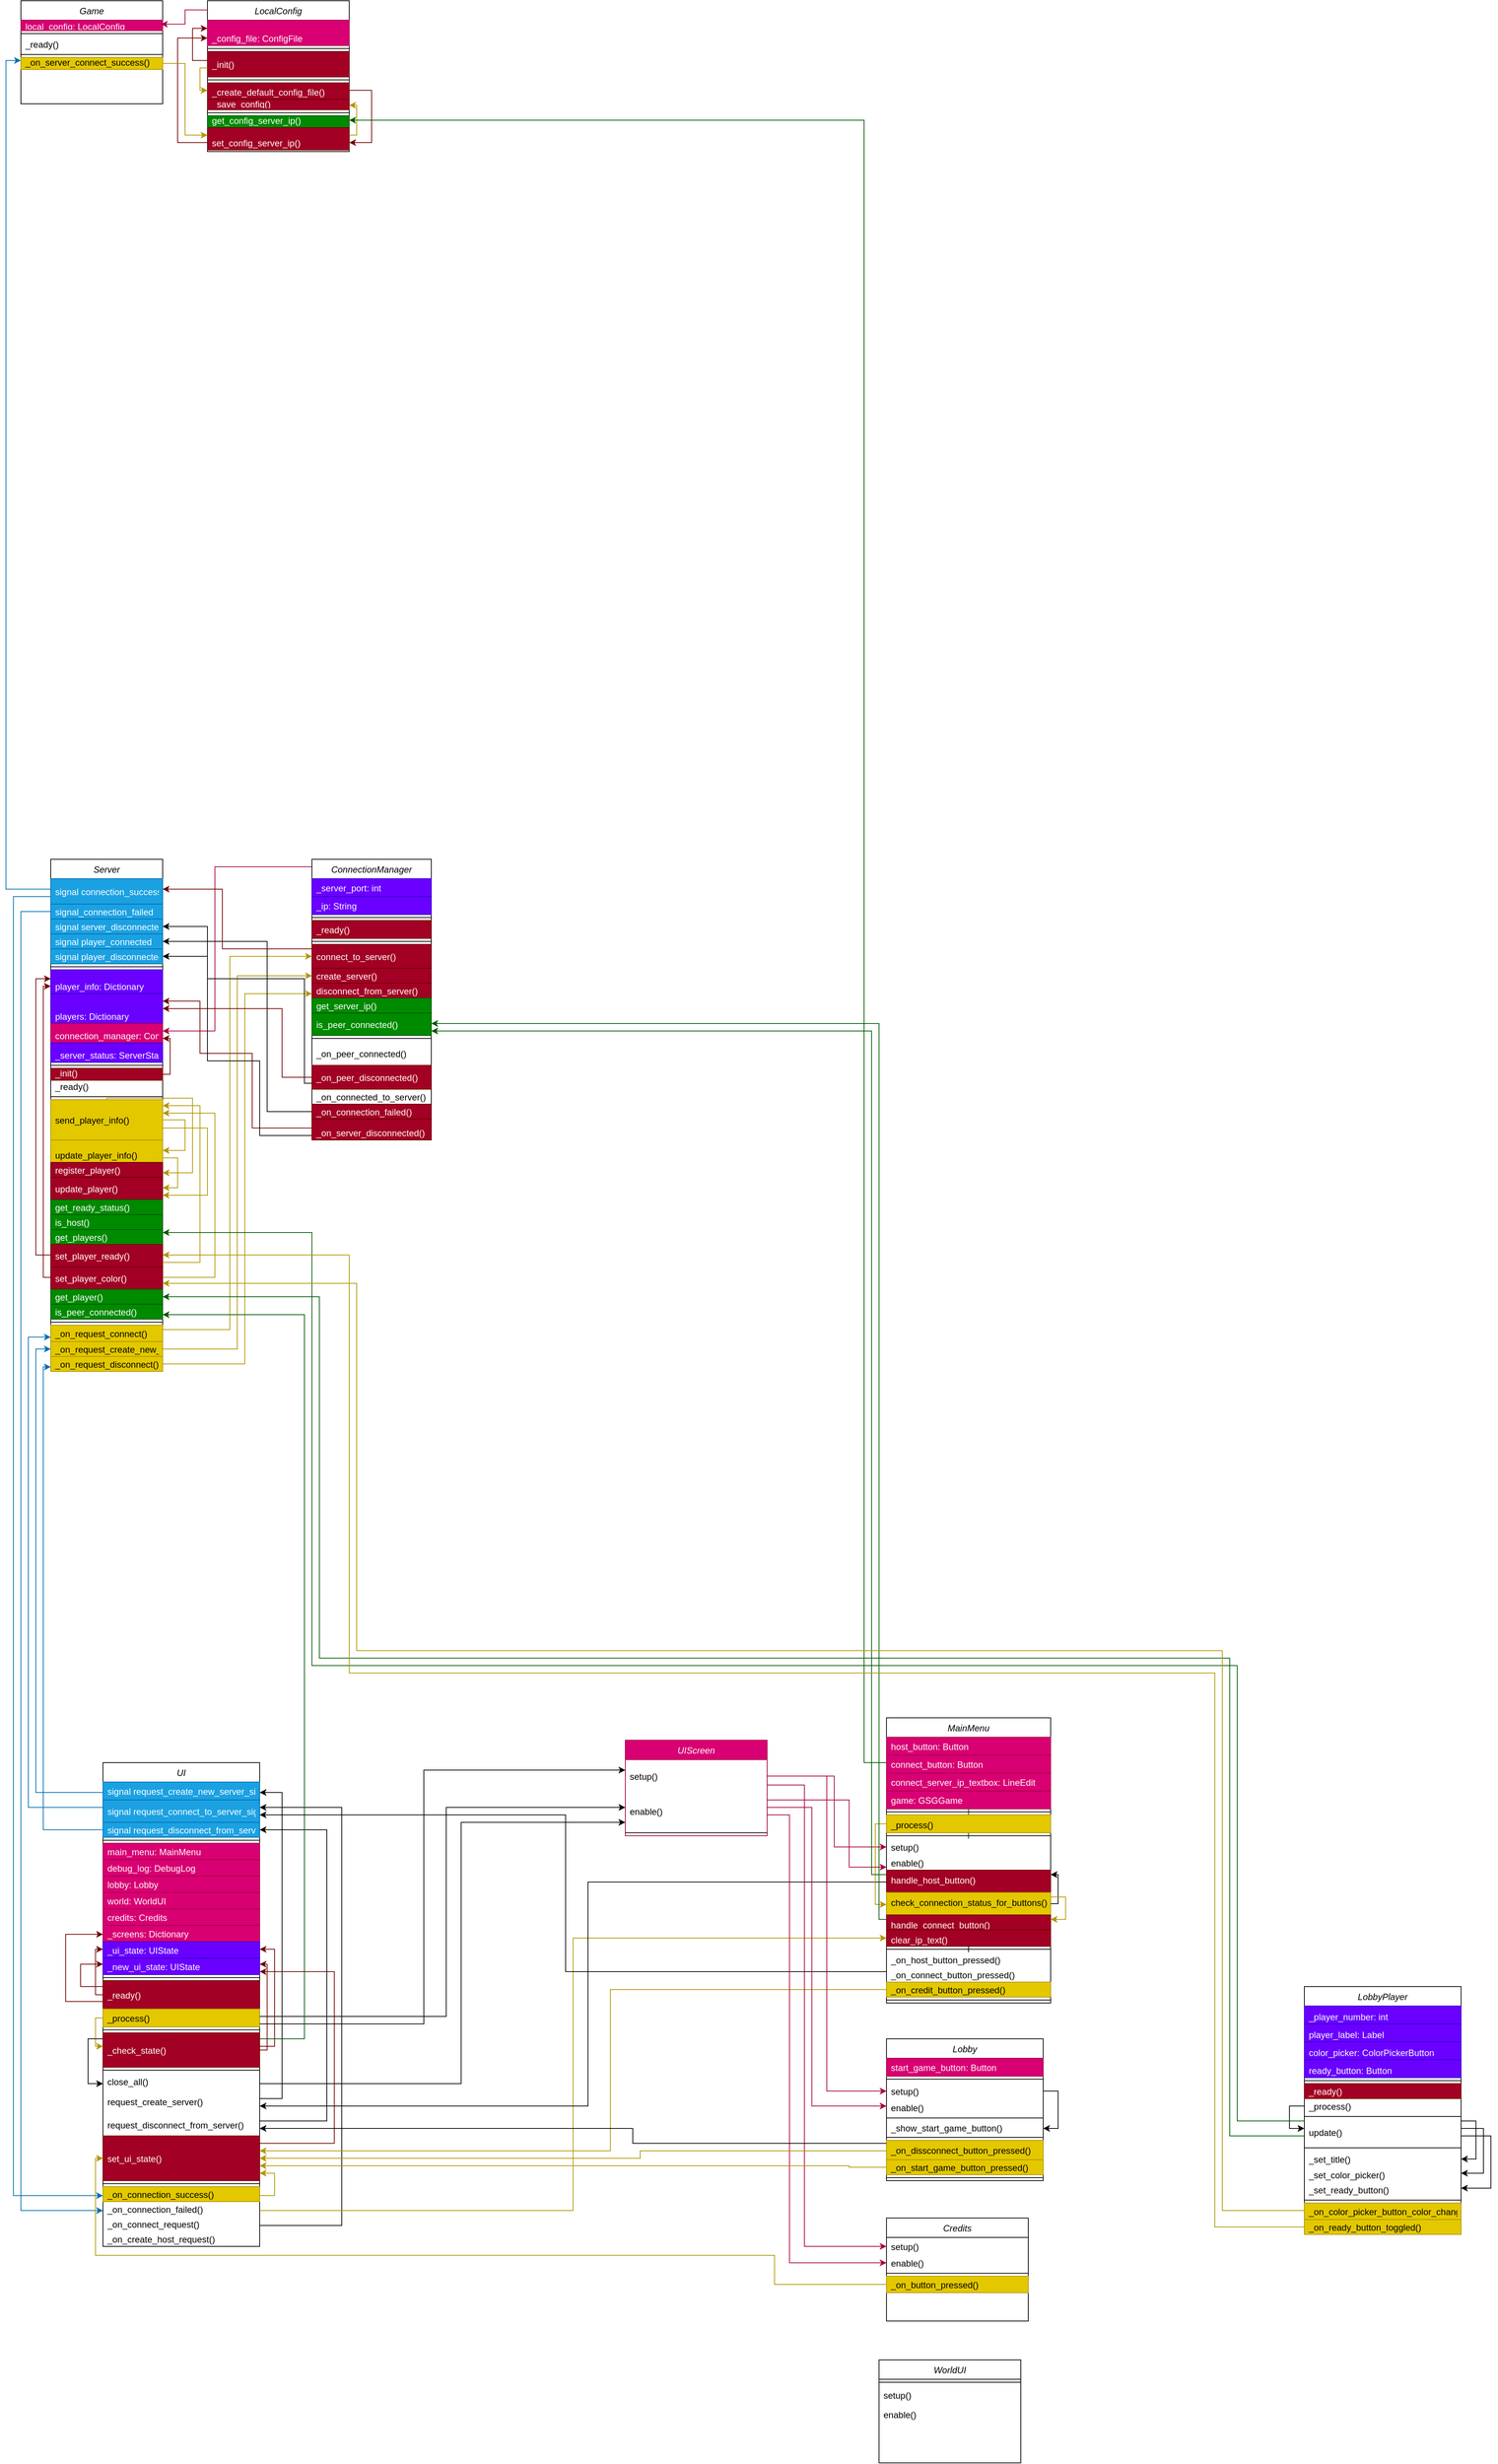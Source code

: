 <mxfile version="24.2.5" type="device">
  <diagram id="C5RBs43oDa-KdzZeNtuy" name="Page-1">
    <mxGraphModel dx="667" dy="388" grid="1" gridSize="10" guides="1" tooltips="1" connect="1" arrows="1" fold="1" page="1" pageScale="1" pageWidth="827" pageHeight="1169" math="0" shadow="0">
      <root>
        <mxCell id="WIyWlLk6GJQsqaUBKTNV-0" />
        <mxCell id="WIyWlLk6GJQsqaUBKTNV-1" parent="WIyWlLk6GJQsqaUBKTNV-0" />
        <mxCell id="zkfFHV4jXpPFQw0GAbJ--0" value="Game" style="swimlane;fontStyle=2;align=center;verticalAlign=top;childLayout=stackLayout;horizontal=1;startSize=26;horizontalStack=0;resizeParent=1;resizeLast=0;collapsible=1;marginBottom=0;rounded=0;shadow=0;strokeWidth=1;" parent="WIyWlLk6GJQsqaUBKTNV-1" vertex="1">
          <mxGeometry x="50" y="60" width="190" height="138" as="geometry">
            <mxRectangle x="230" y="140" width="160" height="26" as="alternateBounds" />
          </mxGeometry>
        </mxCell>
        <mxCell id="zkfFHV4jXpPFQw0GAbJ--1" value="local_config: LocalConfig" style="text;align=left;verticalAlign=middle;spacingLeft=4;spacingRight=4;overflow=hidden;rotatable=0;points=[[0,0.5],[1,0.5]];portConstraint=eastwest;fillColor=#d80073;fontColor=#ffffff;strokeColor=#A50040;" parent="zkfFHV4jXpPFQw0GAbJ--0" vertex="1">
          <mxGeometry y="26" width="190" height="14" as="geometry" />
        </mxCell>
        <mxCell id="zkfFHV4jXpPFQw0GAbJ--4" value="" style="line;html=1;strokeWidth=1;align=left;verticalAlign=middle;spacingTop=-1;spacingLeft=3;spacingRight=3;rotatable=0;labelPosition=right;points=[];portConstraint=eastwest;" parent="zkfFHV4jXpPFQw0GAbJ--0" vertex="1">
          <mxGeometry y="40" width="190" height="8" as="geometry" />
        </mxCell>
        <mxCell id="zkfFHV4jXpPFQw0GAbJ--5" value="_ready()" style="text;align=left;verticalAlign=middle;spacingLeft=4;spacingRight=4;overflow=hidden;rotatable=0;points=[[0,0.5],[1,0.5]];portConstraint=eastwest;" parent="zkfFHV4jXpPFQw0GAbJ--0" vertex="1">
          <mxGeometry y="48" width="190" height="20" as="geometry" />
        </mxCell>
        <mxCell id="HCuCCPsoGUSkc76l4n_5-99" value="" style="line;html=1;strokeWidth=1;align=left;verticalAlign=middle;spacingTop=-1;spacingLeft=3;spacingRight=3;rotatable=0;labelPosition=right;points=[];portConstraint=eastwest;" parent="zkfFHV4jXpPFQw0GAbJ--0" vertex="1">
          <mxGeometry y="68" width="190" height="8" as="geometry" />
        </mxCell>
        <mxCell id="HCuCCPsoGUSkc76l4n_5-0" value="_on_server_connect_success()&#xa;" style="text;align=left;verticalAlign=bottom;spacingLeft=4;spacingRight=4;overflow=hidden;rotatable=0;points=[[0,0.5],[1,0.5]];portConstraint=eastwest;fillColor=#e3c800;fontColor=#000000;strokeColor=#B09500;" parent="zkfFHV4jXpPFQw0GAbJ--0" vertex="1">
          <mxGeometry y="76" width="190" height="16" as="geometry" />
        </mxCell>
        <mxCell id="zkfFHV4jXpPFQw0GAbJ--6" value="ConnectionManager" style="swimlane;fontStyle=2;align=center;verticalAlign=middle;childLayout=stackLayout;horizontal=1;startSize=26;horizontalStack=0;resizeParent=1;resizeLast=0;collapsible=1;marginBottom=0;rounded=0;shadow=0;strokeWidth=1;" parent="WIyWlLk6GJQsqaUBKTNV-1" vertex="1">
          <mxGeometry x="440" y="1210" width="160" height="376" as="geometry">
            <mxRectangle x="370" y="313" width="160" height="26" as="alternateBounds" />
          </mxGeometry>
        </mxCell>
        <mxCell id="RuJngxMLq8GJr4KWlcAt-10" value="_server_port: int" style="text;align=left;verticalAlign=middle;spacingLeft=4;spacingRight=4;overflow=hidden;rotatable=0;points=[[0,0.5],[1,0.5]];portConstraint=eastwest;fillColor=#6a00ff;fontColor=#ffffff;strokeColor=#3700CC;" parent="zkfFHV4jXpPFQw0GAbJ--6" vertex="1">
          <mxGeometry y="26" width="160" height="24" as="geometry" />
        </mxCell>
        <mxCell id="RuJngxMLq8GJr4KWlcAt-12" value="_ip: String" style="text;align=left;verticalAlign=middle;spacingLeft=4;spacingRight=4;overflow=hidden;rotatable=0;points=[[0,0.5],[1,0.5]];portConstraint=eastwest;fillColor=#6a00ff;fontColor=#ffffff;strokeColor=#3700CC;" parent="zkfFHV4jXpPFQw0GAbJ--6" vertex="1">
          <mxGeometry y="50" width="160" height="24" as="geometry" />
        </mxCell>
        <mxCell id="RuJngxMLq8GJr4KWlcAt-9" value="" style="line;html=1;strokeWidth=1;align=left;verticalAlign=middle;spacingTop=-1;spacingLeft=3;spacingRight=3;rotatable=0;labelPosition=right;points=[];portConstraint=eastwest;" parent="zkfFHV4jXpPFQw0GAbJ--6" vertex="1">
          <mxGeometry y="74" width="160" height="8" as="geometry" />
        </mxCell>
        <mxCell id="zkfFHV4jXpPFQw0GAbJ--7" value="_ready()" style="text;align=left;verticalAlign=middle;spacingLeft=4;spacingRight=4;overflow=hidden;rotatable=0;points=[[0,0.5],[1,0.5]];portConstraint=eastwest;fillColor=#a20025;fontColor=#ffffff;strokeColor=#6F0000;" parent="zkfFHV4jXpPFQw0GAbJ--6" vertex="1">
          <mxGeometry y="82" width="160" height="24" as="geometry" />
        </mxCell>
        <mxCell id="zkfFHV4jXpPFQw0GAbJ--9" value="" style="line;html=1;strokeWidth=1;align=left;verticalAlign=middle;spacingTop=-1;spacingLeft=3;spacingRight=3;rotatable=0;labelPosition=right;points=[];portConstraint=eastwest;" parent="zkfFHV4jXpPFQw0GAbJ--6" vertex="1">
          <mxGeometry y="106" width="160" height="8" as="geometry" />
        </mxCell>
        <mxCell id="zkfFHV4jXpPFQw0GAbJ--10" value="connect_to_server()" style="text;align=left;verticalAlign=middle;spacingLeft=4;spacingRight=4;overflow=hidden;rotatable=0;points=[[0,0.5],[1,0.5]];portConstraint=eastwest;fontStyle=0;fillColor=#a20025;fontColor=#ffffff;strokeColor=#6F0000;" parent="zkfFHV4jXpPFQw0GAbJ--6" vertex="1">
          <mxGeometry y="114" width="160" height="32" as="geometry" />
        </mxCell>
        <mxCell id="zkfFHV4jXpPFQw0GAbJ--8" value="create_server()" style="text;align=left;verticalAlign=middle;spacingLeft=4;spacingRight=4;overflow=hidden;rotatable=0;points=[[0,0.5],[1,0.5]];portConstraint=eastwest;rounded=0;shadow=0;html=0;fillColor=#a20025;fontColor=#ffffff;strokeColor=#6F0000;" parent="zkfFHV4jXpPFQw0GAbJ--6" vertex="1">
          <mxGeometry y="146" width="160" height="20" as="geometry" />
        </mxCell>
        <mxCell id="zkfFHV4jXpPFQw0GAbJ--11" value="disconnect_from_server()" style="text;align=left;verticalAlign=middle;spacingLeft=4;spacingRight=4;overflow=hidden;rotatable=0;points=[[0,0.5],[1,0.5]];portConstraint=eastwest;fillColor=#a20025;fontColor=#ffffff;strokeColor=#6F0000;" parent="zkfFHV4jXpPFQw0GAbJ--6" vertex="1">
          <mxGeometry y="166" width="160" height="20" as="geometry" />
        </mxCell>
        <mxCell id="HCuCCPsoGUSkc76l4n_5-8" value="get_server_ip()" style="text;align=left;verticalAlign=middle;spacingLeft=4;spacingRight=4;overflow=hidden;rotatable=0;points=[[0,0.5],[1,0.5]];portConstraint=eastwest;fillColor=#008a00;fontColor=#ffffff;strokeColor=#005700;" parent="zkfFHV4jXpPFQw0GAbJ--6" vertex="1">
          <mxGeometry y="186" width="160" height="20" as="geometry" />
        </mxCell>
        <mxCell id="HCuCCPsoGUSkc76l4n_5-30" value="is_peer_connected()" style="text;align=left;verticalAlign=middle;spacingLeft=4;spacingRight=4;overflow=hidden;rotatable=0;points=[[0,0.5],[1,0.5]];portConstraint=eastwest;fillColor=#008a00;fontColor=#ffffff;strokeColor=#005700;" parent="zkfFHV4jXpPFQw0GAbJ--6" vertex="1">
          <mxGeometry y="206" width="160" height="30" as="geometry" />
        </mxCell>
        <mxCell id="HCuCCPsoGUSkc76l4n_5-126" value="" style="line;html=1;strokeWidth=1;align=left;verticalAlign=middle;spacingTop=-1;spacingLeft=3;spacingRight=3;rotatable=0;labelPosition=right;points=[];portConstraint=eastwest;" parent="zkfFHV4jXpPFQw0GAbJ--6" vertex="1">
          <mxGeometry y="236" width="160" height="8" as="geometry" />
        </mxCell>
        <mxCell id="HCuCCPsoGUSkc76l4n_5-24" value="_on_peer_connected()" style="text;align=left;verticalAlign=middle;spacingLeft=4;spacingRight=4;overflow=hidden;rotatable=0;points=[[0,0.5],[1,0.5]];portConstraint=eastwest;" parent="zkfFHV4jXpPFQw0GAbJ--6" vertex="1">
          <mxGeometry y="244" width="160" height="32" as="geometry" />
        </mxCell>
        <mxCell id="LxlmvngEwypOwOj6dEhx-40" value="_on_peer_disconnected()" style="text;align=left;verticalAlign=middle;spacingLeft=4;spacingRight=4;overflow=hidden;rotatable=0;points=[[0,0.5],[1,0.5]];portConstraint=eastwest;fillColor=#a20025;fontColor=#ffffff;strokeColor=#6F0000;" parent="zkfFHV4jXpPFQw0GAbJ--6" vertex="1">
          <mxGeometry y="276" width="160" height="32" as="geometry" />
        </mxCell>
        <mxCell id="HCuCCPsoGUSkc76l4n_5-15" value="_on_connected_to_server()" style="text;align=left;verticalAlign=bottom;spacingLeft=4;spacingRight=4;overflow=hidden;rotatable=0;points=[[0,0.5],[1,0.5]];portConstraint=eastwest;" parent="zkfFHV4jXpPFQw0GAbJ--6" vertex="1">
          <mxGeometry y="308" width="160" height="20" as="geometry" />
        </mxCell>
        <mxCell id="HCuCCPsoGUSkc76l4n_5-29" value="_on_connection_failed()" style="text;align=left;verticalAlign=bottom;spacingLeft=4;spacingRight=4;overflow=hidden;rotatable=0;points=[[0,0.5],[1,0.5]];portConstraint=eastwest;fillColor=#a20025;fontColor=#ffffff;strokeColor=#6F0000;" parent="zkfFHV4jXpPFQw0GAbJ--6" vertex="1">
          <mxGeometry y="328" width="160" height="20" as="geometry" />
        </mxCell>
        <mxCell id="HCuCCPsoGUSkc76l4n_5-125" value="_on_server_disconnected()" style="text;align=left;verticalAlign=bottom;spacingLeft=4;spacingRight=4;overflow=hidden;rotatable=0;points=[[0,0.5],[1,0.5]];portConstraint=eastwest;fillColor=#a20025;fontColor=#ffffff;strokeColor=#6F0000;" parent="zkfFHV4jXpPFQw0GAbJ--6" vertex="1">
          <mxGeometry y="348" width="160" height="28" as="geometry" />
        </mxCell>
        <mxCell id="zkfFHV4jXpPFQw0GAbJ--13" value="Server" style="swimlane;fontStyle=2;align=center;verticalAlign=middle;childLayout=stackLayout;horizontal=1;startSize=26;horizontalStack=0;resizeParent=1;resizeLast=0;collapsible=1;marginBottom=0;rounded=0;shadow=0;strokeWidth=1;" parent="WIyWlLk6GJQsqaUBKTNV-1" vertex="1">
          <mxGeometry x="90" y="1210" width="150" height="686" as="geometry">
            <mxRectangle x="90" y="1210" width="170" height="26" as="alternateBounds" />
          </mxGeometry>
        </mxCell>
        <mxCell id="HCuCCPsoGUSkc76l4n_5-95" value="signal connection_success" style="text;align=left;verticalAlign=middle;spacingLeft=4;spacingRight=4;overflow=hidden;rotatable=0;points=[[0,0.5],[1,0.5]];portConstraint=eastwest;strokeColor=#006EAF;fillColor=#1ba1e2;fontColor=#ffffff;" parent="zkfFHV4jXpPFQw0GAbJ--13" vertex="1">
          <mxGeometry y="26" width="150" height="34" as="geometry" />
        </mxCell>
        <mxCell id="HCuCCPsoGUSkc76l4n_5-67" value="signal_connection_failed" style="text;align=left;verticalAlign=bottom;spacingLeft=4;spacingRight=4;overflow=hidden;rotatable=0;points=[[0,0.5],[1,0.5]];portConstraint=eastwest;fillColor=#1ba1e2;fontColor=#ffffff;strokeColor=#006EAF;" parent="zkfFHV4jXpPFQw0GAbJ--13" vertex="1">
          <mxGeometry y="60" width="150" height="20" as="geometry" />
        </mxCell>
        <mxCell id="HCuCCPsoGUSkc76l4n_5-69" value="signal server_disconnected" style="text;align=left;verticalAlign=bottom;spacingLeft=4;spacingRight=4;overflow=hidden;rotatable=0;points=[[0,0.5],[1,0.5]];portConstraint=eastwest;fillColor=#1ba1e2;fontColor=#ffffff;strokeColor=#006EAF;" parent="zkfFHV4jXpPFQw0GAbJ--13" vertex="1">
          <mxGeometry y="80" width="150" height="20" as="geometry" />
        </mxCell>
        <mxCell id="HCuCCPsoGUSkc76l4n_5-68" value="signal player_connected" style="text;align=left;verticalAlign=bottom;spacingLeft=4;spacingRight=4;overflow=hidden;rotatable=0;points=[[0,0.5],[1,0.5]];portConstraint=eastwest;fillColor=#1ba1e2;fontColor=#ffffff;strokeColor=#006EAF;" parent="zkfFHV4jXpPFQw0GAbJ--13" vertex="1">
          <mxGeometry y="100" width="150" height="20" as="geometry" />
        </mxCell>
        <mxCell id="HCuCCPsoGUSkc76l4n_5-94" value="signal player_disconnected" style="text;align=left;verticalAlign=bottom;spacingLeft=4;spacingRight=4;overflow=hidden;rotatable=0;points=[[0,0.5],[1,0.5]];portConstraint=eastwest;fillColor=#1ba1e2;fontColor=#ffffff;strokeColor=#006EAF;" parent="zkfFHV4jXpPFQw0GAbJ--13" vertex="1">
          <mxGeometry y="120" width="150" height="20" as="geometry" />
        </mxCell>
        <mxCell id="HCuCCPsoGUSkc76l4n_5-3" value="" style="line;html=1;strokeWidth=1;align=left;verticalAlign=middle;spacingTop=-1;spacingLeft=3;spacingRight=3;rotatable=0;labelPosition=right;points=[];portConstraint=eastwest;" parent="zkfFHV4jXpPFQw0GAbJ--13" vertex="1">
          <mxGeometry y="140" width="150" height="8" as="geometry" />
        </mxCell>
        <mxCell id="HCuCCPsoGUSkc76l4n_5-1" value="player_info: Dictionary" style="text;align=left;verticalAlign=bottom;spacingLeft=4;spacingRight=4;overflow=hidden;rotatable=0;points=[[0,0.5],[1,0.5]];portConstraint=eastwest;fillColor=#6a00ff;fontColor=#ffffff;strokeColor=#3700CC;" parent="zkfFHV4jXpPFQw0GAbJ--13" vertex="1">
          <mxGeometry y="148" width="150" height="32" as="geometry" />
        </mxCell>
        <mxCell id="zkfFHV4jXpPFQw0GAbJ--14" value="players: Dictionary" style="text;align=left;verticalAlign=bottom;spacingLeft=4;spacingRight=4;overflow=hidden;rotatable=0;points=[[0,0.5],[1,0.5]];portConstraint=eastwest;fontStyle=0;fillColor=#6a00ff;fontColor=#ffffff;strokeColor=#3700CC;" parent="zkfFHV4jXpPFQw0GAbJ--13" vertex="1">
          <mxGeometry y="180" width="150" height="40" as="geometry" />
        </mxCell>
        <mxCell id="HCuCCPsoGUSkc76l4n_5-4" value="connection_manager: ConnectionManager" style="text;align=left;verticalAlign=bottom;spacingLeft=4;spacingRight=4;overflow=hidden;rotatable=0;points=[[0,0.5],[1,0.5]];portConstraint=eastwest;fillColor=#d80073;fontColor=#ffffff;strokeColor=#A50040;" parent="zkfFHV4jXpPFQw0GAbJ--13" vertex="1">
          <mxGeometry y="220" width="150" height="26" as="geometry" />
        </mxCell>
        <mxCell id="WXUMpDyl50409upAGo6d-0" value="_server_status: ServerStatus" style="text;align=left;verticalAlign=bottom;spacingLeft=4;spacingRight=4;overflow=hidden;rotatable=0;points=[[0,0.5],[1,0.5]];portConstraint=eastwest;fillColor=#6a00ff;fontColor=#ffffff;strokeColor=#3700CC;" vertex="1" parent="zkfFHV4jXpPFQw0GAbJ--13">
          <mxGeometry y="246" width="150" height="26" as="geometry" />
        </mxCell>
        <mxCell id="zkfFHV4jXpPFQw0GAbJ--15" value="" style="line;html=1;strokeWidth=1;align=left;verticalAlign=middle;spacingTop=-1;spacingLeft=3;spacingRight=3;rotatable=0;labelPosition=right;points=[];portConstraint=eastwest;" parent="zkfFHV4jXpPFQw0GAbJ--13" vertex="1">
          <mxGeometry y="272" width="150" height="8" as="geometry" />
        </mxCell>
        <mxCell id="HCuCCPsoGUSkc76l4n_5-5" value="_init()" style="text;align=left;verticalAlign=bottom;spacingLeft=4;spacingRight=4;overflow=hidden;rotatable=0;points=[[0,0.5],[1,0.5]];portConstraint=eastwest;fillColor=#a20025;fontColor=#ffffff;strokeColor=#6F0000;" parent="zkfFHV4jXpPFQw0GAbJ--13" vertex="1">
          <mxGeometry y="280" width="150" height="16" as="geometry" />
        </mxCell>
        <mxCell id="HCuCCPsoGUSkc76l4n_5-6" value="_ready()" style="text;align=left;verticalAlign=bottom;spacingLeft=4;spacingRight=4;overflow=hidden;rotatable=0;points=[[0,0.5],[1,0.5]];portConstraint=eastwest;" parent="zkfFHV4jXpPFQw0GAbJ--13" vertex="1">
          <mxGeometry y="296" width="150" height="18" as="geometry" />
        </mxCell>
        <mxCell id="HCuCCPsoGUSkc76l4n_5-93" value="" style="line;html=1;strokeWidth=1;align=left;verticalAlign=middle;spacingTop=-1;spacingLeft=3;spacingRight=3;rotatable=0;labelPosition=right;points=[];portConstraint=eastwest;" parent="zkfFHV4jXpPFQw0GAbJ--13" vertex="1">
          <mxGeometry y="314" width="150" height="8" as="geometry" />
        </mxCell>
        <mxCell id="HCuCCPsoGUSkc76l4n_5-12" value="send_player_info()" style="text;align=left;verticalAlign=middle;spacingLeft=4;spacingRight=4;overflow=hidden;rotatable=0;points=[[0,0.5],[1,0.5]];portConstraint=eastwest;fillColor=#e3c800;fontColor=#000000;strokeColor=#B09500;" parent="zkfFHV4jXpPFQw0GAbJ--13" vertex="1">
          <mxGeometry y="322" width="150" height="54" as="geometry" />
        </mxCell>
        <mxCell id="HCuCCPsoGUSkc76l4n_5-7" value="update_player_info()" style="text;align=left;verticalAlign=bottom;spacingLeft=4;spacingRight=4;overflow=hidden;rotatable=0;points=[[0,0.5],[1,0.5]];portConstraint=eastwest;fillColor=#e3c800;fontColor=#000000;strokeColor=#B09500;" parent="zkfFHV4jXpPFQw0GAbJ--13" vertex="1">
          <mxGeometry y="376" width="150" height="30" as="geometry" />
        </mxCell>
        <mxCell id="HCuCCPsoGUSkc76l4n_5-9" value="register_player()" style="text;align=left;verticalAlign=bottom;spacingLeft=4;spacingRight=4;overflow=hidden;rotatable=0;points=[[0,0.5],[1,0.5]];portConstraint=eastwest;fillColor=#a20025;fontColor=#ffffff;strokeColor=#6F0000;" parent="zkfFHV4jXpPFQw0GAbJ--13" vertex="1">
          <mxGeometry y="406" width="150" height="20" as="geometry" />
        </mxCell>
        <mxCell id="HCuCCPsoGUSkc76l4n_5-10" value="update_player()" style="text;align=left;verticalAlign=middle;spacingLeft=4;spacingRight=4;overflow=hidden;rotatable=0;points=[[0,0.5],[1,0.5]];portConstraint=eastwest;fillColor=#a20025;fontColor=#ffffff;strokeColor=#6F0000;" parent="zkfFHV4jXpPFQw0GAbJ--13" vertex="1">
          <mxGeometry y="426" width="150" height="30" as="geometry" />
        </mxCell>
        <mxCell id="HCuCCPsoGUSkc76l4n_5-11" value="get_ready_status()" style="text;align=left;verticalAlign=bottom;spacingLeft=4;spacingRight=4;overflow=hidden;rotatable=0;points=[[0,0.5],[1,0.5]];portConstraint=eastwest;fillColor=#008a00;fontColor=#ffffff;strokeColor=#005700;" parent="zkfFHV4jXpPFQw0GAbJ--13" vertex="1">
          <mxGeometry y="456" width="150" height="20" as="geometry" />
        </mxCell>
        <mxCell id="HCuCCPsoGUSkc76l4n_5-22" value="is_host()" style="text;align=left;verticalAlign=bottom;spacingLeft=4;spacingRight=4;overflow=hidden;rotatable=0;points=[[0,0.5],[1,0.5]];portConstraint=eastwest;fillColor=#008a00;fontColor=#ffffff;strokeColor=#005700;" parent="zkfFHV4jXpPFQw0GAbJ--13" vertex="1">
          <mxGeometry y="476" width="150" height="20" as="geometry" />
        </mxCell>
        <mxCell id="HCuCCPsoGUSkc76l4n_5-21" value="get_players()" style="text;align=left;verticalAlign=bottom;spacingLeft=4;spacingRight=4;overflow=hidden;rotatable=0;points=[[0,0.5],[1,0.5]];portConstraint=eastwest;fillColor=#008a00;fontColor=#ffffff;strokeColor=#005700;" parent="zkfFHV4jXpPFQw0GAbJ--13" vertex="1">
          <mxGeometry y="496" width="150" height="20" as="geometry" />
        </mxCell>
        <mxCell id="HCuCCPsoGUSkc76l4n_5-20" value="set_player_ready()" style="text;align=left;verticalAlign=middle;spacingLeft=4;spacingRight=4;overflow=hidden;rotatable=0;points=[[0,0.5],[1,0.5]];portConstraint=eastwest;fillColor=#a20025;fontColor=#ffffff;strokeColor=#6F0000;" parent="zkfFHV4jXpPFQw0GAbJ--13" vertex="1">
          <mxGeometry y="516" width="150" height="30" as="geometry" />
        </mxCell>
        <mxCell id="HCuCCPsoGUSkc76l4n_5-19" value="set_player_color()" style="text;align=left;verticalAlign=middle;spacingLeft=4;spacingRight=4;overflow=hidden;rotatable=0;points=[[0,0.5],[1,0.5]];portConstraint=eastwest;fillColor=#a20025;fontColor=#ffffff;strokeColor=#6F0000;" parent="zkfFHV4jXpPFQw0GAbJ--13" vertex="1">
          <mxGeometry y="546" width="150" height="30" as="geometry" />
        </mxCell>
        <mxCell id="HCuCCPsoGUSkc76l4n_5-18" value="get_player()" style="text;align=left;verticalAlign=bottom;spacingLeft=4;spacingRight=4;overflow=hidden;rotatable=0;points=[[0,0.5],[1,0.5]];portConstraint=eastwest;fillColor=#008a00;fontColor=#ffffff;strokeColor=#005700;" parent="zkfFHV4jXpPFQw0GAbJ--13" vertex="1">
          <mxGeometry y="576" width="150" height="20" as="geometry" />
        </mxCell>
        <mxCell id="HCuCCPsoGUSkc76l4n_5-17" value="is_peer_connected()" style="text;align=left;verticalAlign=bottom;spacingLeft=4;spacingRight=4;overflow=hidden;rotatable=0;points=[[0,0.5],[1,0.5]];portConstraint=eastwest;fillColor=#008a00;fontColor=#ffffff;strokeColor=#005700;" parent="zkfFHV4jXpPFQw0GAbJ--13" vertex="1">
          <mxGeometry y="596" width="150" height="20" as="geometry" />
        </mxCell>
        <mxCell id="HCuCCPsoGUSkc76l4n_5-113" value="" style="line;html=1;strokeWidth=1;align=left;verticalAlign=middle;spacingTop=-1;spacingLeft=3;spacingRight=3;rotatable=0;labelPosition=right;points=[];portConstraint=eastwest;" parent="zkfFHV4jXpPFQw0GAbJ--13" vertex="1">
          <mxGeometry y="616" width="150" height="8" as="geometry" />
        </mxCell>
        <mxCell id="HCuCCPsoGUSkc76l4n_5-13" value="_on_request_connect()" style="text;align=left;verticalAlign=middle;spacingLeft=4;spacingRight=4;overflow=hidden;rotatable=0;points=[[0,0.5],[1,0.5]];portConstraint=eastwest;fillColor=#e3c800;fontColor=#000000;strokeColor=#B09500;" parent="zkfFHV4jXpPFQw0GAbJ--13" vertex="1">
          <mxGeometry y="624" width="150" height="22" as="geometry" />
        </mxCell>
        <mxCell id="HCuCCPsoGUSkc76l4n_5-14" value="_on_request_create_new_server()" style="text;align=left;verticalAlign=middle;spacingLeft=4;spacingRight=4;overflow=hidden;rotatable=0;points=[[0,0.5],[1,0.5]];portConstraint=eastwest;fillColor=#e3c800;fontColor=#000000;strokeColor=#B09500;" parent="zkfFHV4jXpPFQw0GAbJ--13" vertex="1">
          <mxGeometry y="646" width="150" height="20" as="geometry" />
        </mxCell>
        <mxCell id="HCuCCPsoGUSkc76l4n_5-16" value="_on_request_disconnect()" style="text;align=left;verticalAlign=middle;spacingLeft=4;spacingRight=4;overflow=hidden;rotatable=0;points=[[0,0.5],[1,0.5]];portConstraint=eastwest;fillColor=#e3c800;fontColor=#000000;strokeColor=#B09500;" parent="zkfFHV4jXpPFQw0GAbJ--13" vertex="1">
          <mxGeometry y="666" width="150" height="20" as="geometry" />
        </mxCell>
        <mxCell id="HCuCCPsoGUSkc76l4n_5-114" value="" style="endArrow=classic;html=1;rounded=0;edgeStyle=orthogonalEdgeStyle;fillColor=#e3c800;strokeColor=#B09500;" parent="zkfFHV4jXpPFQw0GAbJ--13" source="HCuCCPsoGUSkc76l4n_5-12" target="HCuCCPsoGUSkc76l4n_5-9" edge="1">
          <mxGeometry width="50" height="50" relative="1" as="geometry">
            <mxPoint x="-10" y="550" as="sourcePoint" />
            <mxPoint x="40" y="500" as="targetPoint" />
            <Array as="points">
              <mxPoint x="75" y="320" />
              <mxPoint x="190" y="320" />
              <mxPoint x="190" y="420" />
            </Array>
          </mxGeometry>
        </mxCell>
        <mxCell id="HCuCCPsoGUSkc76l4n_5-116" value="" style="endArrow=classic;html=1;rounded=0;edgeStyle=orthogonalEdgeStyle;fillColor=#e3c800;strokeColor=#B09500;" parent="zkfFHV4jXpPFQw0GAbJ--13" source="HCuCCPsoGUSkc76l4n_5-12" target="HCuCCPsoGUSkc76l4n_5-7" edge="1">
          <mxGeometry width="50" height="50" relative="1" as="geometry">
            <mxPoint x="10" y="259" as="sourcePoint" />
            <mxPoint x="15" y="298" as="targetPoint" />
            <Array as="points">
              <mxPoint x="180" y="349" />
              <mxPoint x="180" y="390" />
            </Array>
          </mxGeometry>
        </mxCell>
        <mxCell id="HCuCCPsoGUSkc76l4n_5-117" value="" style="endArrow=classic;html=1;rounded=0;edgeStyle=orthogonalEdgeStyle;fillColor=#e3c800;strokeColor=#B09500;" parent="zkfFHV4jXpPFQw0GAbJ--13" source="HCuCCPsoGUSkc76l4n_5-7" target="HCuCCPsoGUSkc76l4n_5-10" edge="1">
          <mxGeometry width="50" height="50" relative="1" as="geometry">
            <mxPoint x="10" y="259" as="sourcePoint" />
            <mxPoint x="150" y="400" as="targetPoint" />
            <Array as="points">
              <mxPoint x="170" y="400" />
              <mxPoint x="170" y="440" />
            </Array>
          </mxGeometry>
        </mxCell>
        <mxCell id="HCuCCPsoGUSkc76l4n_5-118" value="" style="endArrow=classic;html=1;rounded=0;edgeStyle=orthogonalEdgeStyle;fillColor=#e3c800;strokeColor=#B09500;" parent="zkfFHV4jXpPFQw0GAbJ--13" source="HCuCCPsoGUSkc76l4n_5-20" target="HCuCCPsoGUSkc76l4n_5-12" edge="1">
          <mxGeometry width="50" height="50" relative="1" as="geometry">
            <mxPoint x="250" y="307" as="sourcePoint" />
            <mxPoint x="250" y="270" as="targetPoint" />
            <Array as="points">
              <mxPoint x="200" y="540" />
              <mxPoint x="200" y="330" />
            </Array>
          </mxGeometry>
        </mxCell>
        <mxCell id="HCuCCPsoGUSkc76l4n_5-119" value="" style="endArrow=classic;html=1;rounded=0;edgeStyle=orthogonalEdgeStyle;fillColor=#e3c800;strokeColor=#B09500;" parent="zkfFHV4jXpPFQw0GAbJ--13" source="HCuCCPsoGUSkc76l4n_5-19" target="HCuCCPsoGUSkc76l4n_5-12" edge="1">
          <mxGeometry width="50" height="50" relative="1" as="geometry">
            <mxPoint x="160" y="380" as="sourcePoint" />
            <mxPoint x="160" y="253" as="targetPoint" />
            <Array as="points">
              <mxPoint x="220" y="560" />
              <mxPoint x="220" y="340" />
            </Array>
          </mxGeometry>
        </mxCell>
        <mxCell id="HCuCCPsoGUSkc76l4n_5-137" style="edgeStyle=orthogonalEdgeStyle;rounded=0;orthogonalLoop=1;jettySize=auto;html=1;fillColor=#a20025;strokeColor=#6F0000;" parent="zkfFHV4jXpPFQw0GAbJ--13" source="HCuCCPsoGUSkc76l4n_5-5" target="HCuCCPsoGUSkc76l4n_5-4" edge="1">
          <mxGeometry relative="1" as="geometry">
            <mxPoint x="303" y="56" as="sourcePoint" />
            <mxPoint x="160" y="183" as="targetPoint" />
            <Array as="points">
              <mxPoint x="160" y="288" />
              <mxPoint x="160" y="240" />
            </Array>
          </mxGeometry>
        </mxCell>
        <mxCell id="HCuCCPsoGUSkc76l4n_5-115" value="" style="endArrow=classic;html=1;rounded=0;edgeStyle=orthogonalEdgeStyle;fillColor=#e3c800;strokeColor=#B09500;" parent="zkfFHV4jXpPFQw0GAbJ--13" source="HCuCCPsoGUSkc76l4n_5-12" target="HCuCCPsoGUSkc76l4n_5-10" edge="1">
          <mxGeometry width="50" height="50" relative="1" as="geometry">
            <mxPoint x="250" y="280" as="sourcePoint" />
            <mxPoint x="170" y="410" as="targetPoint" />
            <Array as="points">
              <mxPoint x="210" y="360" />
              <mxPoint x="210" y="450" />
            </Array>
          </mxGeometry>
        </mxCell>
        <mxCell id="LxlmvngEwypOwOj6dEhx-38" value="" style="endArrow=classic;html=1;rounded=0;edgeStyle=orthogonalEdgeStyle;fillColor=#a20025;strokeColor=#6F0000;" parent="zkfFHV4jXpPFQw0GAbJ--13" source="HCuCCPsoGUSkc76l4n_5-20" target="HCuCCPsoGUSkc76l4n_5-1" edge="1">
          <mxGeometry width="50" height="50" relative="1" as="geometry">
            <mxPoint x="-10" y="460" as="sourcePoint" />
            <mxPoint x="-70" y="370" as="targetPoint" />
            <Array as="points">
              <mxPoint x="-20" y="530" />
              <mxPoint x="-20" y="160" />
            </Array>
          </mxGeometry>
        </mxCell>
        <mxCell id="LxlmvngEwypOwOj6dEhx-39" value="" style="endArrow=classic;html=1;rounded=0;edgeStyle=orthogonalEdgeStyle;fillColor=#a20025;strokeColor=#6F0000;" parent="zkfFHV4jXpPFQw0GAbJ--13" source="HCuCCPsoGUSkc76l4n_5-19" target="HCuCCPsoGUSkc76l4n_5-1" edge="1">
          <mxGeometry width="50" height="50" relative="1" as="geometry">
            <mxPoint x="10" y="480" as="sourcePoint" />
            <mxPoint x="10" y="159" as="targetPoint" />
            <Array as="points">
              <mxPoint x="-10" y="560" />
              <mxPoint x="-10" y="170" />
            </Array>
          </mxGeometry>
        </mxCell>
        <mxCell id="zkfFHV4jXpPFQw0GAbJ--17" value="LocalConfig" style="swimlane;fontStyle=2;align=center;verticalAlign=top;childLayout=stackLayout;horizontal=1;startSize=26;horizontalStack=0;resizeParent=1;resizeLast=0;collapsible=1;marginBottom=0;rounded=0;shadow=0;strokeWidth=1;" parent="WIyWlLk6GJQsqaUBKTNV-1" vertex="1">
          <mxGeometry x="300" y="60" width="190" height="202" as="geometry">
            <mxRectangle x="500" y="146" width="160" height="26" as="alternateBounds" />
          </mxGeometry>
        </mxCell>
        <mxCell id="RuJngxMLq8GJr4KWlcAt-1" value="_config_file: ConfigFile" style="text;align=left;verticalAlign=bottom;spacingLeft=4;spacingRight=4;overflow=hidden;rotatable=0;points=[[0,0.5],[1,0.5]];portConstraint=eastwest;fillColor=#d80073;fontColor=#ffffff;strokeColor=#A50040;" parent="zkfFHV4jXpPFQw0GAbJ--17" vertex="1">
          <mxGeometry y="26" width="190" height="34" as="geometry" />
        </mxCell>
        <mxCell id="RuJngxMLq8GJr4KWlcAt-0" value="" style="line;html=1;strokeWidth=1;align=left;verticalAlign=middle;spacingTop=-1;spacingLeft=3;spacingRight=3;rotatable=0;labelPosition=right;points=[];portConstraint=eastwest;" parent="zkfFHV4jXpPFQw0GAbJ--17" vertex="1">
          <mxGeometry y="60" width="190" height="8" as="geometry" />
        </mxCell>
        <mxCell id="zkfFHV4jXpPFQw0GAbJ--18" value="_init()" style="text;align=left;verticalAlign=middle;spacingLeft=4;spacingRight=4;overflow=hidden;rotatable=0;points=[[0,0.5],[1,0.5]];portConstraint=eastwest;fillColor=#a20025;fontColor=#ffffff;strokeColor=#6F0000;" parent="zkfFHV4jXpPFQw0GAbJ--17" vertex="1">
          <mxGeometry y="68" width="190" height="34" as="geometry" />
        </mxCell>
        <mxCell id="HCuCCPsoGUSkc76l4n_5-139" value="" style="line;html=1;strokeWidth=1;align=left;verticalAlign=middle;spacingTop=-1;spacingLeft=3;spacingRight=3;rotatable=0;labelPosition=right;points=[];portConstraint=eastwest;" parent="zkfFHV4jXpPFQw0GAbJ--17" vertex="1">
          <mxGeometry y="102" width="190" height="8" as="geometry" />
        </mxCell>
        <mxCell id="zkfFHV4jXpPFQw0GAbJ--19" value="_create_default_config_file()" style="text;align=left;verticalAlign=bottom;spacingLeft=4;spacingRight=4;overflow=hidden;rotatable=0;points=[[0,0.5],[1,0.5]];portConstraint=eastwest;rounded=0;shadow=0;html=0;fillColor=#a20025;fontColor=#ffffff;strokeColor=#6F0000;" parent="zkfFHV4jXpPFQw0GAbJ--17" vertex="1">
          <mxGeometry y="110" width="190" height="22" as="geometry" />
        </mxCell>
        <mxCell id="zkfFHV4jXpPFQw0GAbJ--20" value="_save_config()" style="text;align=left;verticalAlign=bottom;spacingLeft=4;spacingRight=4;overflow=hidden;rotatable=0;points=[[0,0.5],[1,0.5]];portConstraint=eastwest;rounded=0;shadow=0;html=0;fillColor=#a20025;fontColor=#ffffff;strokeColor=#6F0000;" parent="zkfFHV4jXpPFQw0GAbJ--17" vertex="1">
          <mxGeometry y="132" width="190" height="14" as="geometry" />
        </mxCell>
        <mxCell id="zkfFHV4jXpPFQw0GAbJ--23" value="" style="line;html=1;strokeWidth=1;align=left;verticalAlign=middle;spacingTop=-1;spacingLeft=3;spacingRight=3;rotatable=0;labelPosition=right;points=[];portConstraint=eastwest;" parent="zkfFHV4jXpPFQw0GAbJ--17" vertex="1">
          <mxGeometry y="146" width="190" height="8" as="geometry" />
        </mxCell>
        <mxCell id="zkfFHV4jXpPFQw0GAbJ--24" value="get_config_server_ip()" style="text;align=left;verticalAlign=bottom;spacingLeft=4;spacingRight=4;overflow=hidden;rotatable=0;points=[[0,0.5],[1,0.5]];portConstraint=eastwest;fillColor=#008a00;fontColor=#ffffff;strokeColor=#005700;" parent="zkfFHV4jXpPFQw0GAbJ--17" vertex="1">
          <mxGeometry y="154" width="190" height="16" as="geometry" />
        </mxCell>
        <mxCell id="zkfFHV4jXpPFQw0GAbJ--25" value="set_config_server_ip()" style="text;align=left;verticalAlign=bottom;spacingLeft=4;spacingRight=4;overflow=hidden;rotatable=0;points=[[0,0.5],[1,0.5]];portConstraint=eastwest;fillColor=#a20025;fontColor=#ffffff;strokeColor=#6F0000;" parent="zkfFHV4jXpPFQw0GAbJ--17" vertex="1">
          <mxGeometry y="170" width="190" height="30" as="geometry" />
        </mxCell>
        <mxCell id="RuJngxMLq8GJr4KWlcAt-2" style="edgeStyle=orthogonalEdgeStyle;rounded=0;orthogonalLoop=1;jettySize=auto;html=1;fillColor=#a20025;strokeColor=#6F0000;" parent="zkfFHV4jXpPFQw0GAbJ--17" source="zkfFHV4jXpPFQw0GAbJ--18" target="RuJngxMLq8GJr4KWlcAt-1" edge="1">
          <mxGeometry relative="1" as="geometry">
            <mxPoint x="11" y="20" as="sourcePoint" />
            <mxPoint x="-52" y="41" as="targetPoint" />
            <Array as="points">
              <mxPoint x="-20" y="80" />
              <mxPoint x="-20" y="37" />
            </Array>
          </mxGeometry>
        </mxCell>
        <mxCell id="RuJngxMLq8GJr4KWlcAt-3" style="edgeStyle=orthogonalEdgeStyle;rounded=0;orthogonalLoop=1;jettySize=auto;html=1;fillColor=#e3c800;strokeColor=#B09500;" parent="zkfFHV4jXpPFQw0GAbJ--17" source="zkfFHV4jXpPFQw0GAbJ--18" target="zkfFHV4jXpPFQw0GAbJ--19" edge="1">
          <mxGeometry relative="1" as="geometry">
            <mxPoint x="10" y="80" as="sourcePoint" />
            <mxPoint x="10" y="47" as="targetPoint" />
            <Array as="points">
              <mxPoint x="-10" y="90" />
              <mxPoint x="-10" y="120" />
            </Array>
          </mxGeometry>
        </mxCell>
        <mxCell id="RuJngxMLq8GJr4KWlcAt-5" style="edgeStyle=orthogonalEdgeStyle;rounded=0;orthogonalLoop=1;jettySize=auto;html=1;fillColor=#a20025;strokeColor=#6F0000;" parent="zkfFHV4jXpPFQw0GAbJ--17" source="zkfFHV4jXpPFQw0GAbJ--19" target="zkfFHV4jXpPFQw0GAbJ--25" edge="1">
          <mxGeometry relative="1" as="geometry">
            <mxPoint x="80" y="213" as="sourcePoint" />
            <mxPoint x="80" y="180" as="targetPoint" />
            <Array as="points">
              <mxPoint x="220" y="120" />
              <mxPoint x="220" y="190" />
            </Array>
          </mxGeometry>
        </mxCell>
        <mxCell id="RuJngxMLq8GJr4KWlcAt-7" style="edgeStyle=orthogonalEdgeStyle;rounded=0;orthogonalLoop=1;jettySize=auto;html=1;fillColor=#a20025;strokeColor=#6F0000;" parent="zkfFHV4jXpPFQw0GAbJ--17" source="zkfFHV4jXpPFQw0GAbJ--25" target="RuJngxMLq8GJr4KWlcAt-1" edge="1">
          <mxGeometry relative="1" as="geometry">
            <mxPoint x="10" y="80" as="sourcePoint" />
            <mxPoint x="10" y="47" as="targetPoint" />
            <Array as="points">
              <mxPoint x="-40" y="190" />
              <mxPoint x="-40" y="50" />
            </Array>
          </mxGeometry>
        </mxCell>
        <mxCell id="RuJngxMLq8GJr4KWlcAt-8" style="edgeStyle=orthogonalEdgeStyle;rounded=0;orthogonalLoop=1;jettySize=auto;html=1;fillColor=#e3c800;strokeColor=#B09500;" parent="zkfFHV4jXpPFQw0GAbJ--17" source="zkfFHV4jXpPFQw0GAbJ--25" target="zkfFHV4jXpPFQw0GAbJ--20" edge="1">
          <mxGeometry relative="1" as="geometry">
            <mxPoint x="10" y="100" as="sourcePoint" />
            <mxPoint x="10" y="130" as="targetPoint" />
            <Array as="points">
              <mxPoint x="200" y="180" />
              <mxPoint x="200" y="140" />
            </Array>
          </mxGeometry>
        </mxCell>
        <mxCell id="HCuCCPsoGUSkc76l4n_5-31" value="UI" style="swimlane;fontStyle=2;align=center;verticalAlign=top;childLayout=stackLayout;horizontal=1;startSize=26;horizontalStack=0;resizeParent=1;resizeLast=0;collapsible=1;marginBottom=0;rounded=0;shadow=0;strokeWidth=1;" parent="WIyWlLk6GJQsqaUBKTNV-1" vertex="1">
          <mxGeometry x="160" y="2420" width="210" height="648" as="geometry">
            <mxRectangle x="230" y="140" width="160" height="26" as="alternateBounds" />
          </mxGeometry>
        </mxCell>
        <mxCell id="HCuCCPsoGUSkc76l4n_5-104" value="signal request_create_new_server_signal" style="text;align=left;verticalAlign=middle;spacingLeft=4;spacingRight=4;overflow=hidden;rotatable=0;points=[[0,0.5],[1,0.5]];portConstraint=eastwest;fillColor=#1ba1e2;fontColor=#ffffff;strokeColor=#006EAF;" parent="HCuCCPsoGUSkc76l4n_5-31" vertex="1">
          <mxGeometry y="26" width="210" height="24" as="geometry" />
        </mxCell>
        <mxCell id="HCuCCPsoGUSkc76l4n_5-103" value="signal request_connect_to_server_signal" style="text;align=left;verticalAlign=middle;spacingLeft=4;spacingRight=4;overflow=hidden;rotatable=0;points=[[0,0.5],[1,0.5]];portConstraint=eastwest;fillColor=#1ba1e2;fontColor=#ffffff;strokeColor=#006EAF;" parent="HCuCCPsoGUSkc76l4n_5-31" vertex="1">
          <mxGeometry y="50" width="210" height="30" as="geometry" />
        </mxCell>
        <mxCell id="HCuCCPsoGUSkc76l4n_5-65" value="signal request_disconnect_from_server_signal" style="text;align=left;verticalAlign=middle;spacingLeft=4;spacingRight=4;overflow=hidden;rotatable=0;points=[[0,0.5],[1,0.5]];portConstraint=eastwest;fillColor=#1ba1e2;fontColor=#ffffff;strokeColor=#006EAF;" parent="HCuCCPsoGUSkc76l4n_5-31" vertex="1">
          <mxGeometry y="80" width="210" height="20" as="geometry" />
        </mxCell>
        <mxCell id="HCuCCPsoGUSkc76l4n_5-102" value="" style="line;html=1;strokeWidth=1;align=left;verticalAlign=middle;spacingTop=-1;spacingLeft=3;spacingRight=3;rotatable=0;labelPosition=right;points=[];portConstraint=eastwest;" parent="HCuCCPsoGUSkc76l4n_5-31" vertex="1">
          <mxGeometry y="100" width="210" height="8" as="geometry" />
        </mxCell>
        <mxCell id="WXUMpDyl50409upAGo6d-6" value="main_menu: MainMenu" style="text;align=left;verticalAlign=middle;spacingLeft=4;spacingRight=4;overflow=hidden;rotatable=0;points=[[0,0.5],[1,0.5]];portConstraint=eastwest;fillColor=#d80073;fontColor=#ffffff;strokeColor=#A50040;" vertex="1" parent="HCuCCPsoGUSkc76l4n_5-31">
          <mxGeometry y="108" width="210" height="22" as="geometry" />
        </mxCell>
        <mxCell id="WXUMpDyl50409upAGo6d-5" value="debug_log: DebugLog" style="text;align=left;verticalAlign=middle;spacingLeft=4;spacingRight=4;overflow=hidden;rotatable=0;points=[[0,0.5],[1,0.5]];portConstraint=eastwest;fillColor=#d80073;fontColor=#ffffff;strokeColor=#A50040;" vertex="1" parent="HCuCCPsoGUSkc76l4n_5-31">
          <mxGeometry y="130" width="210" height="22" as="geometry" />
        </mxCell>
        <mxCell id="WXUMpDyl50409upAGo6d-4" value="lobby: Lobby" style="text;align=left;verticalAlign=middle;spacingLeft=4;spacingRight=4;overflow=hidden;rotatable=0;points=[[0,0.5],[1,0.5]];portConstraint=eastwest;fillColor=#d80073;fontColor=#ffffff;strokeColor=#A50040;" vertex="1" parent="HCuCCPsoGUSkc76l4n_5-31">
          <mxGeometry y="152" width="210" height="22" as="geometry" />
        </mxCell>
        <mxCell id="WXUMpDyl50409upAGo6d-2" value="world: WorldUI" style="text;align=left;verticalAlign=middle;spacingLeft=4;spacingRight=4;overflow=hidden;rotatable=0;points=[[0,0.5],[1,0.5]];portConstraint=eastwest;fillColor=#d80073;fontColor=#ffffff;strokeColor=#A50040;" vertex="1" parent="HCuCCPsoGUSkc76l4n_5-31">
          <mxGeometry y="174" width="210" height="22" as="geometry" />
        </mxCell>
        <mxCell id="WXUMpDyl50409upAGo6d-3" value="credits: Credits" style="text;align=left;verticalAlign=middle;spacingLeft=4;spacingRight=4;overflow=hidden;rotatable=0;points=[[0,0.5],[1,0.5]];portConstraint=eastwest;fillColor=#d80073;fontColor=#ffffff;strokeColor=#A50040;" vertex="1" parent="HCuCCPsoGUSkc76l4n_5-31">
          <mxGeometry y="196" width="210" height="22" as="geometry" />
        </mxCell>
        <mxCell id="LxlmvngEwypOwOj6dEhx-9" value="_screens: Dictionary" style="text;align=left;verticalAlign=middle;spacingLeft=4;spacingRight=4;overflow=hidden;rotatable=0;points=[[0,0.5],[1,0.5]];portConstraint=eastwest;fillColor=#d80073;fontColor=#ffffff;strokeColor=#A50040;" parent="HCuCCPsoGUSkc76l4n_5-31" vertex="1">
          <mxGeometry y="218" width="210" height="22" as="geometry" />
        </mxCell>
        <mxCell id="LxlmvngEwypOwOj6dEhx-33" value="_ui_state: UIState" style="text;align=left;verticalAlign=middle;spacingLeft=4;spacingRight=4;overflow=hidden;rotatable=0;points=[[0,0.5],[1,0.5]];portConstraint=eastwest;fillColor=#6a00ff;fontColor=#ffffff;strokeColor=#3700CC;" parent="HCuCCPsoGUSkc76l4n_5-31" vertex="1">
          <mxGeometry y="240" width="210" height="22" as="geometry" />
        </mxCell>
        <mxCell id="LxlmvngEwypOwOj6dEhx-43" value="_new_ui_state: UIState" style="text;align=left;verticalAlign=middle;spacingLeft=4;spacingRight=4;overflow=hidden;rotatable=0;points=[[0,0.5],[1,0.5]];portConstraint=eastwest;fillColor=#6a00ff;fontColor=#ffffff;strokeColor=#3700CC;" parent="HCuCCPsoGUSkc76l4n_5-31" vertex="1">
          <mxGeometry y="262" width="210" height="22" as="geometry" />
        </mxCell>
        <mxCell id="LxlmvngEwypOwOj6dEhx-7" value="" style="line;html=1;strokeWidth=1;align=left;verticalAlign=middle;spacingTop=-1;spacingLeft=3;spacingRight=3;rotatable=0;labelPosition=right;points=[];portConstraint=eastwest;" parent="HCuCCPsoGUSkc76l4n_5-31" vertex="1">
          <mxGeometry y="284" width="210" height="8" as="geometry" />
        </mxCell>
        <mxCell id="HCuCCPsoGUSkc76l4n_5-34" value="_ready()" style="text;align=left;verticalAlign=middle;spacingLeft=4;spacingRight=4;overflow=hidden;rotatable=0;points=[[0,0.5],[1,0.5]];portConstraint=eastwest;fillColor=#a20025;fontColor=#ffffff;strokeColor=#6F0000;" parent="HCuCCPsoGUSkc76l4n_5-31" vertex="1">
          <mxGeometry y="292" width="210" height="38" as="geometry" />
        </mxCell>
        <mxCell id="HCuCCPsoGUSkc76l4n_5-26" value="_process()" style="text;align=left;verticalAlign=middle;spacingLeft=4;spacingRight=4;overflow=hidden;rotatable=0;points=[[0,0.5],[1,0.5]];portConstraint=eastwest;fillColor=#e3c800;fontColor=#000000;strokeColor=#B09500;" parent="HCuCCPsoGUSkc76l4n_5-31" vertex="1">
          <mxGeometry y="330" width="210" height="24" as="geometry" />
        </mxCell>
        <mxCell id="HCuCCPsoGUSkc76l4n_5-33" value="" style="line;html=1;strokeWidth=1;align=left;verticalAlign=middle;spacingTop=-1;spacingLeft=3;spacingRight=3;rotatable=0;labelPosition=right;points=[];portConstraint=eastwest;" parent="HCuCCPsoGUSkc76l4n_5-31" vertex="1">
          <mxGeometry y="354" width="210" height="8" as="geometry" />
        </mxCell>
        <mxCell id="HCuCCPsoGUSkc76l4n_5-25" value="_check_state()" style="text;align=left;verticalAlign=middle;spacingLeft=4;spacingRight=4;overflow=hidden;rotatable=0;points=[[0,0.5],[1,0.5]];portConstraint=eastwest;fillColor=#a20025;fontColor=#ffffff;strokeColor=#6F0000;" parent="HCuCCPsoGUSkc76l4n_5-31" vertex="1">
          <mxGeometry y="362" width="210" height="46" as="geometry" />
        </mxCell>
        <mxCell id="HCuCCPsoGUSkc76l4n_5-128" value="" style="line;html=1;strokeWidth=1;align=left;verticalAlign=middle;spacingTop=-1;spacingLeft=3;spacingRight=3;rotatable=0;labelPosition=right;points=[];portConstraint=eastwest;" parent="HCuCCPsoGUSkc76l4n_5-31" vertex="1">
          <mxGeometry y="408" width="210" height="8" as="geometry" />
        </mxCell>
        <mxCell id="HCuCCPsoGUSkc76l4n_5-44" value="close_all()" style="text;align=left;verticalAlign=middle;spacingLeft=4;spacingRight=4;overflow=hidden;rotatable=0;points=[[0,0.5],[1,0.5]];portConstraint=eastwest;" parent="HCuCCPsoGUSkc76l4n_5-31" vertex="1">
          <mxGeometry y="416" width="210" height="22" as="geometry" />
        </mxCell>
        <mxCell id="HCuCCPsoGUSkc76l4n_5-37" value="request_create_server()" style="text;align=left;verticalAlign=middle;spacingLeft=4;spacingRight=4;overflow=hidden;rotatable=0;points=[[0,0.5],[1,0.5]];portConstraint=eastwest;" parent="HCuCCPsoGUSkc76l4n_5-31" vertex="1">
          <mxGeometry y="438" width="210" height="32" as="geometry" />
        </mxCell>
        <mxCell id="HCuCCPsoGUSkc76l4n_5-36" value="request_disconnect_from_server()" style="text;align=left;verticalAlign=middle;spacingLeft=4;spacingRight=4;overflow=hidden;rotatable=0;points=[[0,0.5],[1,0.5]];portConstraint=eastwest;" parent="HCuCCPsoGUSkc76l4n_5-31" vertex="1">
          <mxGeometry y="470" width="210" height="30" as="geometry" />
        </mxCell>
        <mxCell id="HCuCCPsoGUSkc76l4n_5-28" value="set_ui_state()" style="text;align=left;verticalAlign=middle;spacingLeft=4;spacingRight=4;overflow=hidden;rotatable=0;points=[[0,0.5],[1,0.5]];portConstraint=eastwest;fillColor=#a20025;fontColor=#ffffff;strokeColor=#6F0000;" parent="HCuCCPsoGUSkc76l4n_5-31" vertex="1">
          <mxGeometry y="500" width="210" height="60" as="geometry" />
        </mxCell>
        <mxCell id="HCuCCPsoGUSkc76l4n_5-129" value="" style="line;html=1;strokeWidth=1;align=left;verticalAlign=middle;spacingTop=-1;spacingLeft=3;spacingRight=3;rotatable=0;labelPosition=right;points=[];portConstraint=eastwest;" parent="HCuCCPsoGUSkc76l4n_5-31" vertex="1">
          <mxGeometry y="560" width="210" height="8" as="geometry" />
        </mxCell>
        <mxCell id="HCuCCPsoGUSkc76l4n_5-49" value="_on_connection_success()" style="text;align=left;verticalAlign=middle;spacingLeft=4;spacingRight=4;overflow=hidden;rotatable=0;points=[[0,0.5],[1,0.5]];portConstraint=eastwest;fillColor=#e3c800;fontColor=#000000;strokeColor=#B09500;" parent="HCuCCPsoGUSkc76l4n_5-31" vertex="1">
          <mxGeometry y="568" width="210" height="20" as="geometry" />
        </mxCell>
        <mxCell id="HCuCCPsoGUSkc76l4n_5-45" value="_on_connection_failed()" style="text;align=left;verticalAlign=middle;spacingLeft=4;spacingRight=4;overflow=hidden;rotatable=0;points=[[0,0.5],[1,0.5]];portConstraint=eastwest;" parent="HCuCCPsoGUSkc76l4n_5-31" vertex="1">
          <mxGeometry y="588" width="210" height="20" as="geometry" />
        </mxCell>
        <mxCell id="HCuCCPsoGUSkc76l4n_5-48" value="_on_connect_request()" style="text;align=left;verticalAlign=middle;spacingLeft=4;spacingRight=4;overflow=hidden;rotatable=0;points=[[0,0.5],[1,0.5]];portConstraint=eastwest;" parent="HCuCCPsoGUSkc76l4n_5-31" vertex="1">
          <mxGeometry y="608" width="210" height="20" as="geometry" />
        </mxCell>
        <mxCell id="HCuCCPsoGUSkc76l4n_5-40" value="_on_create_host_request()" style="text;align=left;verticalAlign=middle;spacingLeft=4;spacingRight=4;overflow=hidden;rotatable=0;points=[[0,0.5],[1,0.5]];portConstraint=eastwest;" parent="HCuCCPsoGUSkc76l4n_5-31" vertex="1">
          <mxGeometry y="628" width="210" height="20" as="geometry" />
        </mxCell>
        <mxCell id="LxlmvngEwypOwOj6dEhx-6" value="" style="endArrow=classic;html=1;rounded=0;edgeStyle=orthogonalEdgeStyle;fillColor=#e3c800;strokeColor=#B09500;" parent="HCuCCPsoGUSkc76l4n_5-31" source="HCuCCPsoGUSkc76l4n_5-26" target="HCuCCPsoGUSkc76l4n_5-25" edge="1">
          <mxGeometry width="50" height="50" relative="1" as="geometry">
            <mxPoint x="220" y="179" as="sourcePoint" />
            <mxPoint x="330" y="30" as="targetPoint" />
            <Array as="points">
              <mxPoint x="-10" y="342" />
              <mxPoint x="-10" y="380" />
            </Array>
          </mxGeometry>
        </mxCell>
        <mxCell id="LxlmvngEwypOwOj6dEhx-35" value="" style="endArrow=classic;html=1;rounded=0;edgeStyle=orthogonalEdgeStyle;" parent="HCuCCPsoGUSkc76l4n_5-31" source="HCuCCPsoGUSkc76l4n_5-25" target="HCuCCPsoGUSkc76l4n_5-44" edge="1">
          <mxGeometry width="50" height="50" relative="1" as="geometry">
            <mxPoint x="10" y="192" as="sourcePoint" />
            <mxPoint x="10" y="220" as="targetPoint" />
            <Array as="points">
              <mxPoint x="-20" y="370" />
              <mxPoint x="-20" y="430" />
            </Array>
          </mxGeometry>
        </mxCell>
        <mxCell id="LxlmvngEwypOwOj6dEhx-36" value="" style="endArrow=classic;html=1;rounded=0;edgeStyle=orthogonalEdgeStyle;fillColor=#a20025;strokeColor=#6F0000;" parent="HCuCCPsoGUSkc76l4n_5-31" source="HCuCCPsoGUSkc76l4n_5-25" target="LxlmvngEwypOwOj6dEhx-33" edge="1">
          <mxGeometry width="50" height="50" relative="1" as="geometry">
            <mxPoint x="10" y="230" as="sourcePoint" />
            <mxPoint x="10" y="259" as="targetPoint" />
            <Array as="points">
              <mxPoint x="230" y="380" />
              <mxPoint x="230" y="250" />
            </Array>
          </mxGeometry>
        </mxCell>
        <mxCell id="LxlmvngEwypOwOj6dEhx-44" value="" style="endArrow=classic;html=1;rounded=0;edgeStyle=orthogonalEdgeStyle;fillColor=#a20025;strokeColor=#6F0000;" parent="HCuCCPsoGUSkc76l4n_5-31" source="HCuCCPsoGUSkc76l4n_5-25" target="LxlmvngEwypOwOj6dEhx-43" edge="1">
          <mxGeometry width="50" height="50" relative="1" as="geometry">
            <mxPoint x="10" y="260" as="sourcePoint" />
            <mxPoint x="10" y="289" as="targetPoint" />
            <Array as="points">
              <mxPoint x="220" y="385" />
              <mxPoint x="220" y="270" />
            </Array>
          </mxGeometry>
        </mxCell>
        <mxCell id="LxlmvngEwypOwOj6dEhx-46" value="" style="endArrow=classic;html=1;rounded=0;edgeStyle=orthogonalEdgeStyle;fillColor=#a20025;strokeColor=#6F0000;" parent="HCuCCPsoGUSkc76l4n_5-31" source="HCuCCPsoGUSkc76l4n_5-34" target="LxlmvngEwypOwOj6dEhx-9" edge="1">
          <mxGeometry width="50" height="50" relative="1" as="geometry">
            <mxPoint x="10" y="240" as="sourcePoint" />
            <mxPoint x="10" y="270" as="targetPoint" />
            <Array as="points">
              <mxPoint x="-50" y="320" />
              <mxPoint x="-50" y="230" />
            </Array>
          </mxGeometry>
        </mxCell>
        <mxCell id="LxlmvngEwypOwOj6dEhx-47" value="" style="endArrow=classic;html=1;rounded=0;edgeStyle=orthogonalEdgeStyle;" parent="HCuCCPsoGUSkc76l4n_5-31" source="HCuCCPsoGUSkc76l4n_5-37" target="HCuCCPsoGUSkc76l4n_5-104" edge="1">
          <mxGeometry width="50" height="50" relative="1" as="geometry">
            <mxPoint x="220" y="320" as="sourcePoint" />
            <mxPoint x="330" y="40" as="targetPoint" />
            <Array as="points">
              <mxPoint x="240" y="450" />
              <mxPoint x="240" y="40" />
            </Array>
          </mxGeometry>
        </mxCell>
        <mxCell id="LxlmvngEwypOwOj6dEhx-48" value="" style="endArrow=classic;html=1;rounded=0;edgeStyle=orthogonalEdgeStyle;" parent="HCuCCPsoGUSkc76l4n_5-31" source="HCuCCPsoGUSkc76l4n_5-36" target="HCuCCPsoGUSkc76l4n_5-65" edge="1">
          <mxGeometry width="50" height="50" relative="1" as="geometry">
            <mxPoint x="220" y="339" as="sourcePoint" />
            <mxPoint x="220" y="50" as="targetPoint" />
            <Array as="points">
              <mxPoint x="300" y="480" />
              <mxPoint x="300" y="90" />
            </Array>
          </mxGeometry>
        </mxCell>
        <mxCell id="LxlmvngEwypOwOj6dEhx-49" value="" style="endArrow=classic;html=1;rounded=0;edgeStyle=orthogonalEdgeStyle;fillColor=#a20025;strokeColor=#6F0000;" parent="HCuCCPsoGUSkc76l4n_5-31" source="HCuCCPsoGUSkc76l4n_5-28" target="LxlmvngEwypOwOj6dEhx-43" edge="1">
          <mxGeometry width="50" height="50" relative="1" as="geometry">
            <mxPoint x="220" y="360" as="sourcePoint" />
            <mxPoint x="220" y="90" as="targetPoint" />
            <Array as="points">
              <mxPoint x="310" y="510" />
              <mxPoint x="310" y="280" />
            </Array>
          </mxGeometry>
        </mxCell>
        <mxCell id="LxlmvngEwypOwOj6dEhx-52" value="" style="endArrow=classic;html=1;rounded=0;edgeStyle=orthogonalEdgeStyle;fillColor=#e3c800;strokeColor=#B09500;" parent="HCuCCPsoGUSkc76l4n_5-31" source="HCuCCPsoGUSkc76l4n_5-49" target="HCuCCPsoGUSkc76l4n_5-28" edge="1">
          <mxGeometry width="50" height="50" relative="1" as="geometry">
            <mxPoint x="220" y="360" as="sourcePoint" />
            <mxPoint x="220" y="90" as="targetPoint" />
            <Array as="points">
              <mxPoint x="230" y="580" />
              <mxPoint x="230" y="550" />
            </Array>
          </mxGeometry>
        </mxCell>
        <mxCell id="LxlmvngEwypOwOj6dEhx-54" value="" style="endArrow=classic;html=1;rounded=0;edgeStyle=orthogonalEdgeStyle;" parent="HCuCCPsoGUSkc76l4n_5-31" source="HCuCCPsoGUSkc76l4n_5-48" target="HCuCCPsoGUSkc76l4n_5-103" edge="1">
          <mxGeometry width="50" height="50" relative="1" as="geometry">
            <mxPoint x="220" y="460" as="sourcePoint" />
            <mxPoint x="425" y="311" as="targetPoint" />
            <Array as="points">
              <mxPoint x="320" y="620" />
              <mxPoint x="320" y="60" />
            </Array>
          </mxGeometry>
        </mxCell>
        <mxCell id="LxlmvngEwypOwOj6dEhx-59" value="" style="endArrow=classic;html=1;rounded=0;edgeStyle=orthogonalEdgeStyle;fillColor=#a20025;strokeColor=#6F0000;" parent="HCuCCPsoGUSkc76l4n_5-31" source="HCuCCPsoGUSkc76l4n_5-34" target="LxlmvngEwypOwOj6dEhx-33" edge="1">
          <mxGeometry width="50" height="50" relative="1" as="geometry">
            <mxPoint x="-40" y="209" as="sourcePoint" />
            <mxPoint x="-30" y="139" as="targetPoint" />
            <Array as="points">
              <mxPoint x="-10" y="311" />
              <mxPoint x="-10" y="250" />
            </Array>
          </mxGeometry>
        </mxCell>
        <mxCell id="LxlmvngEwypOwOj6dEhx-60" value="" style="endArrow=classic;html=1;rounded=0;edgeStyle=orthogonalEdgeStyle;fillColor=#a20025;strokeColor=#6F0000;" parent="HCuCCPsoGUSkc76l4n_5-31" source="HCuCCPsoGUSkc76l4n_5-34" target="LxlmvngEwypOwOj6dEhx-43" edge="1">
          <mxGeometry width="50" height="50" relative="1" as="geometry">
            <mxPoint x="10" y="219" as="sourcePoint" />
            <mxPoint x="10" y="149" as="targetPoint" />
            <Array as="points">
              <mxPoint x="-30" y="300" />
              <mxPoint x="-30" y="270" />
            </Array>
          </mxGeometry>
        </mxCell>
        <mxCell id="HCuCCPsoGUSkc76l4n_5-50" value="UIScreen" style="swimlane;fontStyle=2;align=center;verticalAlign=top;childLayout=stackLayout;horizontal=1;startSize=26;horizontalStack=0;resizeParent=1;resizeLast=0;collapsible=1;marginBottom=0;rounded=0;shadow=0;strokeWidth=1;fillColor=#d80073;fontColor=#ffffff;strokeColor=#A50040;" parent="WIyWlLk6GJQsqaUBKTNV-1" vertex="1">
          <mxGeometry x="860" y="2390" width="190" height="128" as="geometry">
            <mxRectangle x="230" y="140" width="160" height="26" as="alternateBounds" />
          </mxGeometry>
        </mxCell>
        <mxCell id="HCuCCPsoGUSkc76l4n_5-51" value="setup()" style="text;align=left;verticalAlign=middle;spacingLeft=4;spacingRight=4;overflow=hidden;rotatable=0;points=[[0,0.5],[1,0.5]];portConstraint=eastwest;" parent="HCuCCPsoGUSkc76l4n_5-50" vertex="1">
          <mxGeometry y="26" width="190" height="44" as="geometry" />
        </mxCell>
        <mxCell id="HCuCCPsoGUSkc76l4n_5-53" value="enable()" style="text;align=left;verticalAlign=middle;spacingLeft=4;spacingRight=4;overflow=hidden;rotatable=0;points=[[0,0.5],[1,0.5]];portConstraint=eastwest;" parent="HCuCCPsoGUSkc76l4n_5-50" vertex="1">
          <mxGeometry y="70" width="190" height="50" as="geometry" />
        </mxCell>
        <mxCell id="HCuCCPsoGUSkc76l4n_5-52" value="" style="line;html=1;strokeWidth=1;align=left;verticalAlign=middle;spacingTop=-1;spacingLeft=3;spacingRight=3;rotatable=0;labelPosition=right;points=[];portConstraint=eastwest;" parent="HCuCCPsoGUSkc76l4n_5-50" vertex="1">
          <mxGeometry y="120" width="190" height="8" as="geometry" />
        </mxCell>
        <mxCell id="HCuCCPsoGUSkc76l4n_5-70" value="Lobby" style="swimlane;fontStyle=2;align=center;verticalAlign=top;childLayout=stackLayout;horizontal=1;startSize=26;horizontalStack=0;resizeParent=1;resizeLast=0;collapsible=1;marginBottom=0;rounded=0;shadow=0;strokeWidth=1;" parent="WIyWlLk6GJQsqaUBKTNV-1" vertex="1">
          <mxGeometry x="1210" y="2790" width="210" height="190" as="geometry">
            <mxRectangle x="230" y="140" width="160" height="26" as="alternateBounds" />
          </mxGeometry>
        </mxCell>
        <mxCell id="WXUMpDyl50409upAGo6d-13" value="start_game_button: Button" style="text;align=left;verticalAlign=middle;spacingLeft=4;spacingRight=4;overflow=hidden;rotatable=0;points=[[0,0.5],[1,0.5]];portConstraint=eastwest;fillColor=#d80073;fontColor=#ffffff;strokeColor=#A50040;" vertex="1" parent="HCuCCPsoGUSkc76l4n_5-70">
          <mxGeometry y="26" width="210" height="24" as="geometry" />
        </mxCell>
        <mxCell id="WXUMpDyl50409upAGo6d-12" value="" style="line;html=1;strokeWidth=1;align=left;verticalAlign=middle;spacingTop=-1;spacingLeft=3;spacingRight=3;rotatable=0;labelPosition=right;points=[];portConstraint=eastwest;" vertex="1" parent="HCuCCPsoGUSkc76l4n_5-70">
          <mxGeometry y="50" width="210" height="8" as="geometry" />
        </mxCell>
        <mxCell id="HCuCCPsoGUSkc76l4n_5-71" value="setup()" style="text;align=left;verticalAlign=middle;spacingLeft=4;spacingRight=4;overflow=hidden;rotatable=0;points=[[0,0.5],[1,0.5]];portConstraint=eastwest;" parent="HCuCCPsoGUSkc76l4n_5-70" vertex="1">
          <mxGeometry y="58" width="210" height="24" as="geometry" />
        </mxCell>
        <mxCell id="HCuCCPsoGUSkc76l4n_5-73" value="enable()" style="text;align=left;verticalAlign=middle;spacingLeft=4;spacingRight=4;overflow=hidden;rotatable=0;points=[[0,0.5],[1,0.5]];portConstraint=eastwest;" parent="HCuCCPsoGUSkc76l4n_5-70" vertex="1">
          <mxGeometry y="82" width="210" height="20" as="geometry" />
        </mxCell>
        <mxCell id="HCuCCPsoGUSkc76l4n_5-145" value="" style="line;html=1;strokeWidth=1;align=left;verticalAlign=middle;spacingTop=-1;spacingLeft=3;spacingRight=3;rotatable=0;labelPosition=right;points=[];portConstraint=eastwest;" parent="HCuCCPsoGUSkc76l4n_5-70" vertex="1">
          <mxGeometry y="102" width="210" height="8" as="geometry" />
        </mxCell>
        <mxCell id="HCuCCPsoGUSkc76l4n_5-41" value="_show_start_game_button()" style="text;align=left;verticalAlign=middle;spacingLeft=4;spacingRight=4;overflow=hidden;rotatable=0;points=[[0,0.5],[1,0.5]];portConstraint=eastwest;" parent="HCuCCPsoGUSkc76l4n_5-70" vertex="1">
          <mxGeometry y="110" width="210" height="18" as="geometry" />
        </mxCell>
        <mxCell id="HCuCCPsoGUSkc76l4n_5-144" value="" style="line;html=1;strokeWidth=1;align=left;verticalAlign=middle;spacingTop=-1;spacingLeft=3;spacingRight=3;rotatable=0;labelPosition=right;points=[];portConstraint=eastwest;" parent="HCuCCPsoGUSkc76l4n_5-70" vertex="1">
          <mxGeometry y="128" width="210" height="8" as="geometry" />
        </mxCell>
        <mxCell id="HCuCCPsoGUSkc76l4n_5-63" value="_on_dissconnect_button_pressed()" style="text;align=left;verticalAlign=middle;spacingLeft=4;spacingRight=4;overflow=hidden;rotatable=0;points=[[0,0.5],[1,0.5]];portConstraint=eastwest;fillColor=#e3c800;fontColor=#000000;strokeColor=#B09500;" parent="HCuCCPsoGUSkc76l4n_5-70" vertex="1">
          <mxGeometry y="136" width="210" height="26" as="geometry" />
        </mxCell>
        <mxCell id="HCuCCPsoGUSkc76l4n_5-62" value="_on_start_game_button_pressed()" style="text;align=left;verticalAlign=middle;spacingLeft=4;spacingRight=4;overflow=hidden;rotatable=0;points=[[0,0.5],[1,0.5]];portConstraint=eastwest;fillColor=#e3c800;fontColor=#000000;strokeColor=#B09500;" parent="HCuCCPsoGUSkc76l4n_5-70" vertex="1">
          <mxGeometry y="162" width="210" height="20" as="geometry" />
        </mxCell>
        <mxCell id="HCuCCPsoGUSkc76l4n_5-72" value="" style="line;html=1;strokeWidth=1;align=left;verticalAlign=bottom;spacingTop=-1;spacingLeft=3;spacingRight=3;rotatable=0;labelPosition=right;points=[];portConstraint=eastwest;" parent="HCuCCPsoGUSkc76l4n_5-70" vertex="1">
          <mxGeometry y="182" width="210" height="8" as="geometry" />
        </mxCell>
        <mxCell id="LxlmvngEwypOwOj6dEhx-76" style="edgeStyle=orthogonalEdgeStyle;rounded=0;orthogonalLoop=1;jettySize=auto;html=1;" parent="HCuCCPsoGUSkc76l4n_5-70" source="HCuCCPsoGUSkc76l4n_5-71" target="HCuCCPsoGUSkc76l4n_5-41" edge="1">
          <mxGeometry relative="1" as="geometry">
            <Array as="points">
              <mxPoint x="230" y="70" />
              <mxPoint x="230" y="120" />
            </Array>
            <mxPoint x="230" y="50" as="sourcePoint" />
            <mxPoint x="230" y="75" as="targetPoint" />
          </mxGeometry>
        </mxCell>
        <mxCell id="HCuCCPsoGUSkc76l4n_5-74" value="Credits" style="swimlane;fontStyle=2;align=center;verticalAlign=top;childLayout=stackLayout;horizontal=1;startSize=26;horizontalStack=0;resizeParent=1;resizeLast=0;collapsible=1;marginBottom=0;rounded=0;shadow=0;strokeWidth=1;" parent="WIyWlLk6GJQsqaUBKTNV-1" vertex="1">
          <mxGeometry x="1210" y="3030" width="190" height="138" as="geometry">
            <mxRectangle x="230" y="140" width="160" height="26" as="alternateBounds" />
          </mxGeometry>
        </mxCell>
        <mxCell id="HCuCCPsoGUSkc76l4n_5-75" value="setup()" style="text;align=left;verticalAlign=middle;spacingLeft=4;spacingRight=4;overflow=hidden;rotatable=0;points=[[0,0.5],[1,0.5]];portConstraint=eastwest;" parent="HCuCCPsoGUSkc76l4n_5-74" vertex="1">
          <mxGeometry y="26" width="190" height="24" as="geometry" />
        </mxCell>
        <mxCell id="HCuCCPsoGUSkc76l4n_5-77" value="enable()" style="text;align=left;verticalAlign=middle;spacingLeft=4;spacingRight=4;overflow=hidden;rotatable=0;points=[[0,0.5],[1,0.5]];portConstraint=eastwest;" parent="HCuCCPsoGUSkc76l4n_5-74" vertex="1">
          <mxGeometry y="50" width="190" height="20" as="geometry" />
        </mxCell>
        <mxCell id="HCuCCPsoGUSkc76l4n_5-76" value="" style="line;html=1;strokeWidth=1;align=left;verticalAlign=middle;spacingTop=-1;spacingLeft=3;spacingRight=3;rotatable=0;labelPosition=right;points=[];portConstraint=eastwest;" parent="HCuCCPsoGUSkc76l4n_5-74" vertex="1">
          <mxGeometry y="70" width="190" height="8" as="geometry" />
        </mxCell>
        <mxCell id="HCuCCPsoGUSkc76l4n_5-64" value="_on_button_pressed()" style="text;align=left;verticalAlign=middle;spacingLeft=4;spacingRight=4;overflow=hidden;rotatable=0;points=[[0,0.5],[1,0.5]];portConstraint=eastwest;fillColor=#e3c800;fontColor=#000000;strokeColor=#B09500;" parent="HCuCCPsoGUSkc76l4n_5-74" vertex="1">
          <mxGeometry y="78" width="190" height="22" as="geometry" />
        </mxCell>
        <mxCell id="HCuCCPsoGUSkc76l4n_5-78" value="WorldUI" style="swimlane;fontStyle=2;align=center;verticalAlign=top;childLayout=stackLayout;horizontal=1;startSize=26;horizontalStack=0;resizeParent=1;resizeLast=0;collapsible=1;marginBottom=0;rounded=0;shadow=0;strokeWidth=1;" parent="WIyWlLk6GJQsqaUBKTNV-1" vertex="1">
          <mxGeometry x="1200" y="3220" width="190" height="138" as="geometry">
            <mxRectangle x="230" y="140" width="160" height="26" as="alternateBounds" />
          </mxGeometry>
        </mxCell>
        <mxCell id="HCuCCPsoGUSkc76l4n_5-80" value="" style="line;html=1;strokeWidth=1;align=left;verticalAlign=middle;spacingTop=-1;spacingLeft=3;spacingRight=3;rotatable=0;labelPosition=right;points=[];portConstraint=eastwest;" parent="HCuCCPsoGUSkc76l4n_5-78" vertex="1">
          <mxGeometry y="26" width="190" height="8" as="geometry" />
        </mxCell>
        <mxCell id="HCuCCPsoGUSkc76l4n_5-81" value="setup()" style="text;align=left;verticalAlign=top;spacingLeft=4;spacingRight=4;overflow=hidden;rotatable=0;points=[[0,0.5],[1,0.5]];portConstraint=eastwest;" parent="HCuCCPsoGUSkc76l4n_5-78" vertex="1">
          <mxGeometry y="34" width="190" height="26" as="geometry" />
        </mxCell>
        <mxCell id="HCuCCPsoGUSkc76l4n_5-82" value="enable()" style="text;align=left;verticalAlign=top;spacingLeft=4;spacingRight=4;overflow=hidden;rotatable=0;points=[[0,0.5],[1,0.5]];portConstraint=eastwest;" parent="HCuCCPsoGUSkc76l4n_5-78" vertex="1">
          <mxGeometry y="60" width="190" height="20" as="geometry" />
        </mxCell>
        <mxCell id="HCuCCPsoGUSkc76l4n_5-84" style="edgeStyle=orthogonalEdgeStyle;rounded=0;orthogonalLoop=1;jettySize=auto;html=1;exitX=0.003;exitY=0.061;exitDx=0;exitDy=0;entryX=0.988;entryY=0.386;entryDx=0;entryDy=0;entryPerimeter=0;exitPerimeter=0;fillColor=#d80073;strokeColor=#A50040;" parent="WIyWlLk6GJQsqaUBKTNV-1" source="zkfFHV4jXpPFQw0GAbJ--17" target="zkfFHV4jXpPFQw0GAbJ--1" edge="1">
          <mxGeometry relative="1" as="geometry" />
        </mxCell>
        <mxCell id="HCuCCPsoGUSkc76l4n_5-86" style="edgeStyle=orthogonalEdgeStyle;rounded=0;orthogonalLoop=1;jettySize=auto;html=1;fillColor=#d80073;strokeColor=#A50040;" parent="WIyWlLk6GJQsqaUBKTNV-1" source="zkfFHV4jXpPFQw0GAbJ--6" target="HCuCCPsoGUSkc76l4n_5-4" edge="1">
          <mxGeometry relative="1" as="geometry">
            <Array as="points">
              <mxPoint x="310" y="1220" />
              <mxPoint x="310" y="1440" />
            </Array>
          </mxGeometry>
        </mxCell>
        <mxCell id="HCuCCPsoGUSkc76l4n_5-96" value="" style="endArrow=classic;html=1;rounded=0;fillColor=#1ba1e2;strokeColor=#006EAF;edgeStyle=orthogonalEdgeStyle;" parent="WIyWlLk6GJQsqaUBKTNV-1" source="HCuCCPsoGUSkc76l4n_5-95" target="HCuCCPsoGUSkc76l4n_5-0" edge="1">
          <mxGeometry width="50" height="50" relative="1" as="geometry">
            <mxPoint x="60" y="250" as="sourcePoint" />
            <mxPoint x="110" y="200" as="targetPoint" />
            <Array as="points">
              <mxPoint x="30" y="1250" />
              <mxPoint x="30" y="140" />
            </Array>
          </mxGeometry>
        </mxCell>
        <mxCell id="HCuCCPsoGUSkc76l4n_5-98" value="" style="endArrow=classic;html=1;rounded=0;edgeStyle=orthogonalEdgeStyle;fillColor=#e3c800;strokeColor=#B09500;" parent="WIyWlLk6GJQsqaUBKTNV-1" source="HCuCCPsoGUSkc76l4n_5-0" target="zkfFHV4jXpPFQw0GAbJ--25" edge="1">
          <mxGeometry width="50" height="50" relative="1" as="geometry">
            <mxPoint x="220" y="120" as="sourcePoint" />
            <mxPoint x="270" y="70" as="targetPoint" />
            <Array as="points">
              <mxPoint x="270" y="144" />
              <mxPoint x="270" y="240" />
            </Array>
          </mxGeometry>
        </mxCell>
        <mxCell id="HCuCCPsoGUSkc76l4n_5-120" value="" style="endArrow=classic;html=1;rounded=0;fillColor=#1ba1e2;strokeColor=#006EAF;edgeStyle=orthogonalEdgeStyle;" parent="WIyWlLk6GJQsqaUBKTNV-1" edge="1" target="HCuCCPsoGUSkc76l4n_5-14">
          <mxGeometry width="50" height="50" relative="1" as="geometry">
            <mxPoint x="160" y="2468" as="sourcePoint" />
            <mxPoint x="90" y="1830" as="targetPoint" />
            <Array as="points">
              <mxPoint x="160" y="2460" />
              <mxPoint x="70" y="2460" />
              <mxPoint x="70" y="1866" />
            </Array>
          </mxGeometry>
        </mxCell>
        <mxCell id="HCuCCPsoGUSkc76l4n_5-121" value="" style="endArrow=classic;html=1;rounded=0;edgeStyle=orthogonalEdgeStyle;fillColor=#e3c800;strokeColor=#B09500;" parent="WIyWlLk6GJQsqaUBKTNV-1" source="HCuCCPsoGUSkc76l4n_5-14" target="zkfFHV4jXpPFQw0GAbJ--8" edge="1">
          <mxGeometry width="50" height="50" relative="1" as="geometry">
            <mxPoint x="200" y="671" as="sourcePoint" />
            <mxPoint x="240.606" y="520" as="targetPoint" />
            <Array as="points">
              <mxPoint x="340" y="1866" />
              <mxPoint x="340" y="1366" />
            </Array>
          </mxGeometry>
        </mxCell>
        <mxCell id="HCuCCPsoGUSkc76l4n_5-122" value="" style="endArrow=classic;html=1;rounded=0;fillColor=#1ba1e2;strokeColor=#006EAF;edgeStyle=orthogonalEdgeStyle;" parent="WIyWlLk6GJQsqaUBKTNV-1" source="HCuCCPsoGUSkc76l4n_5-103" target="HCuCCPsoGUSkc76l4n_5-13" edge="1">
          <mxGeometry width="50" height="50" relative="1" as="geometry">
            <mxPoint x="50" y="859" as="sourcePoint" />
            <mxPoint x="59" y="766" as="targetPoint" />
            <Array as="points">
              <mxPoint x="60" y="2480" />
              <mxPoint x="60" y="1850" />
            </Array>
          </mxGeometry>
        </mxCell>
        <mxCell id="HCuCCPsoGUSkc76l4n_5-123" value="" style="endArrow=classic;html=1;rounded=0;fillColor=#1ba1e2;strokeColor=#006EAF;edgeStyle=orthogonalEdgeStyle;" parent="WIyWlLk6GJQsqaUBKTNV-1" source="HCuCCPsoGUSkc76l4n_5-65" target="HCuCCPsoGUSkc76l4n_5-16" edge="1">
          <mxGeometry width="50" height="50" relative="1" as="geometry">
            <mxPoint x="50" y="878" as="sourcePoint" />
            <mxPoint x="50" y="740" as="targetPoint" />
            <Array as="points">
              <mxPoint x="80" y="2510" />
              <mxPoint x="80" y="1890" />
            </Array>
          </mxGeometry>
        </mxCell>
        <mxCell id="HCuCCPsoGUSkc76l4n_5-124" value="" style="endArrow=classic;html=1;rounded=0;edgeStyle=orthogonalEdgeStyle;fillColor=#e3c800;strokeColor=#B09500;" parent="WIyWlLk6GJQsqaUBKTNV-1" source="HCuCCPsoGUSkc76l4n_5-13" target="zkfFHV4jXpPFQw0GAbJ--10" edge="1">
          <mxGeometry width="50" height="50" relative="1" as="geometry">
            <mxPoint x="200" y="759" as="sourcePoint" />
            <mxPoint x="344" y="420" as="targetPoint" />
            <Array as="points">
              <mxPoint x="330" y="1840" />
              <mxPoint x="330" y="1340" />
            </Array>
          </mxGeometry>
        </mxCell>
        <mxCell id="HCuCCPsoGUSkc76l4n_5-127" value="" style="endArrow=classic;html=1;rounded=0;edgeStyle=orthogonalEdgeStyle;fillColor=#e3c800;strokeColor=#B09500;" parent="WIyWlLk6GJQsqaUBKTNV-1" source="HCuCCPsoGUSkc76l4n_5-16" target="zkfFHV4jXpPFQw0GAbJ--11" edge="1">
          <mxGeometry width="50" height="50" relative="1" as="geometry">
            <mxPoint x="200" y="759" as="sourcePoint" />
            <mxPoint x="344" y="391" as="targetPoint" />
            <Array as="points">
              <mxPoint x="350" y="1886" />
              <mxPoint x="350" y="1390" />
            </Array>
          </mxGeometry>
        </mxCell>
        <mxCell id="HCuCCPsoGUSkc76l4n_5-132" value="" style="endArrow=classic;html=1;rounded=0;edgeStyle=orthogonalEdgeStyle;" parent="WIyWlLk6GJQsqaUBKTNV-1" source="LxlmvngEwypOwOj6dEhx-40" target="HCuCCPsoGUSkc76l4n_5-94" edge="1">
          <mxGeometry width="50" height="50" relative="1" as="geometry">
            <mxPoint x="344" y="489" as="sourcePoint" />
            <mxPoint x="200" y="449" as="targetPoint" />
            <Array as="points">
              <mxPoint x="430" y="1510" />
              <mxPoint x="430" y="1370" />
              <mxPoint x="300" y="1370" />
              <mxPoint x="300" y="1340" />
            </Array>
          </mxGeometry>
        </mxCell>
        <mxCell id="HCuCCPsoGUSkc76l4n_5-133" value="" style="endArrow=classic;html=1;rounded=0;fillColor=#a20025;strokeColor=#6F0000;edgeStyle=orthogonalEdgeStyle;" parent="WIyWlLk6GJQsqaUBKTNV-1" source="HCuCCPsoGUSkc76l4n_5-125" target="zkfFHV4jXpPFQw0GAbJ--14" edge="1">
          <mxGeometry width="50" height="50" relative="1" as="geometry">
            <mxPoint x="344" y="489" as="sourcePoint" />
            <mxPoint x="200" y="449" as="targetPoint" />
            <Array as="points">
              <mxPoint x="360" y="1570" />
              <mxPoint x="360" y="1470" />
              <mxPoint x="290" y="1470" />
              <mxPoint x="290" y="1400" />
            </Array>
          </mxGeometry>
        </mxCell>
        <mxCell id="HCuCCPsoGUSkc76l4n_5-135" value="" style="endArrow=classic;html=1;rounded=0;edgeStyle=orthogonalEdgeStyle;" parent="WIyWlLk6GJQsqaUBKTNV-1" source="HCuCCPsoGUSkc76l4n_5-29" target="HCuCCPsoGUSkc76l4n_5-68" edge="1">
          <mxGeometry width="50" height="50" relative="1" as="geometry">
            <mxPoint x="610" y="1400" as="sourcePoint" />
            <mxPoint x="200" y="448" as="targetPoint" />
            <Array as="points">
              <mxPoint x="380" y="1548" />
              <mxPoint x="380" y="1320" />
            </Array>
          </mxGeometry>
        </mxCell>
        <mxCell id="HCuCCPsoGUSkc76l4n_5-136" style="edgeStyle=orthogonalEdgeStyle;rounded=0;orthogonalLoop=1;jettySize=auto;html=1;fillColor=#a20025;strokeColor=#6F0000;" parent="WIyWlLk6GJQsqaUBKTNV-1" source="zkfFHV4jXpPFQw0GAbJ--10" target="HCuCCPsoGUSkc76l4n_5-95" edge="1">
          <mxGeometry relative="1" as="geometry">
            <mxPoint x="343" y="333" as="sourcePoint" />
            <mxPoint x="240" y="280" as="targetPoint" />
            <Array as="points">
              <mxPoint x="320" y="1330" />
              <mxPoint x="320" y="1250" />
            </Array>
          </mxGeometry>
        </mxCell>
        <mxCell id="LxlmvngEwypOwOj6dEhx-2" value="" style="endArrow=classic;html=1;rounded=0;edgeStyle=orthogonalEdgeStyle;" parent="WIyWlLk6GJQsqaUBKTNV-1" source="HCuCCPsoGUSkc76l4n_5-26" target="HCuCCPsoGUSkc76l4n_5-51" edge="1">
          <mxGeometry width="50" height="50" relative="1" as="geometry">
            <mxPoint x="450" y="2598" as="sourcePoint" />
            <mxPoint x="380" y="1930" as="targetPoint" />
            <Array as="points">
              <mxPoint x="590" y="2770" />
              <mxPoint x="590" y="2430" />
            </Array>
          </mxGeometry>
        </mxCell>
        <mxCell id="LxlmvngEwypOwOj6dEhx-3" value="" style="endArrow=classic;html=1;rounded=0;edgeStyle=orthogonalEdgeStyle;" parent="WIyWlLk6GJQsqaUBKTNV-1" source="HCuCCPsoGUSkc76l4n_5-26" target="HCuCCPsoGUSkc76l4n_5-53" edge="1">
          <mxGeometry width="50" height="50" relative="1" as="geometry">
            <mxPoint x="380" y="2589" as="sourcePoint" />
            <mxPoint x="490" y="2430" as="targetPoint" />
            <Array as="points">
              <mxPoint x="620" y="2760" />
              <mxPoint x="620" y="2480" />
            </Array>
          </mxGeometry>
        </mxCell>
        <mxCell id="LxlmvngEwypOwOj6dEhx-34" value="" style="endArrow=classic;html=1;rounded=0;edgeStyle=orthogonalEdgeStyle;fillColor=#008a00;strokeColor=#005700;" parent="WIyWlLk6GJQsqaUBKTNV-1" source="HCuCCPsoGUSkc76l4n_5-25" target="HCuCCPsoGUSkc76l4n_5-17" edge="1">
          <mxGeometry width="50" height="50" relative="1" as="geometry">
            <mxPoint x="410" y="2700" as="sourcePoint" />
            <mxPoint x="160" y="2290" as="targetPoint" />
            <Array as="points">
              <mxPoint x="430" y="2790" />
              <mxPoint x="430" y="1820" />
            </Array>
          </mxGeometry>
        </mxCell>
        <mxCell id="LxlmvngEwypOwOj6dEhx-37" value="" style="endArrow=classic;html=1;rounded=0;edgeStyle=orthogonalEdgeStyle;" parent="WIyWlLk6GJQsqaUBKTNV-1" source="HCuCCPsoGUSkc76l4n_5-44" target="HCuCCPsoGUSkc76l4n_5-53" edge="1">
          <mxGeometry width="50" height="50" relative="1" as="geometry">
            <mxPoint x="380" y="2620" as="sourcePoint" />
            <mxPoint x="490" y="2450" as="targetPoint" />
            <Array as="points">
              <mxPoint x="640" y="2850" />
              <mxPoint x="640" y="2500" />
            </Array>
          </mxGeometry>
        </mxCell>
        <mxCell id="LxlmvngEwypOwOj6dEhx-41" value="" style="endArrow=classic;html=1;rounded=0;edgeStyle=orthogonalEdgeStyle;fillColor=#a20025;strokeColor=#6F0000;" parent="WIyWlLk6GJQsqaUBKTNV-1" source="LxlmvngEwypOwOj6dEhx-40" target="zkfFHV4jXpPFQw0GAbJ--14" edge="1">
          <mxGeometry width="50" height="50" relative="1" as="geometry">
            <mxPoint x="450" y="1440" as="sourcePoint" />
            <mxPoint x="250" y="1340" as="targetPoint" />
            <Array as="points">
              <mxPoint x="400" y="1502" />
              <mxPoint x="400" y="1410" />
            </Array>
          </mxGeometry>
        </mxCell>
        <mxCell id="LxlmvngEwypOwOj6dEhx-42" value="" style="endArrow=classic;html=1;rounded=0;edgeStyle=orthogonalEdgeStyle;" parent="WIyWlLk6GJQsqaUBKTNV-1" source="HCuCCPsoGUSkc76l4n_5-125" target="HCuCCPsoGUSkc76l4n_5-69" edge="1">
          <mxGeometry width="50" height="50" relative="1" as="geometry">
            <mxPoint x="450" y="1512" as="sourcePoint" />
            <mxPoint x="250" y="1400" as="targetPoint" />
            <Array as="points">
              <mxPoint x="370" y="1580" />
              <mxPoint x="370" y="1480" />
              <mxPoint x="300" y="1480" />
              <mxPoint x="300" y="1300" />
            </Array>
          </mxGeometry>
        </mxCell>
        <mxCell id="LxlmvngEwypOwOj6dEhx-50" value="" style="endArrow=classic;html=1;rounded=0;fillColor=#1ba1e2;strokeColor=#006EAF;edgeStyle=orthogonalEdgeStyle;" parent="WIyWlLk6GJQsqaUBKTNV-1" source="HCuCCPsoGUSkc76l4n_5-95" target="HCuCCPsoGUSkc76l4n_5-49" edge="1">
          <mxGeometry width="50" height="50" relative="1" as="geometry">
            <mxPoint x="100" y="1260" as="sourcePoint" />
            <mxPoint x="50" y="2841.404" as="targetPoint" />
            <Array as="points">
              <mxPoint x="40" y="1260" />
              <mxPoint x="40" y="3000" />
            </Array>
          </mxGeometry>
        </mxCell>
        <mxCell id="LxlmvngEwypOwOj6dEhx-51" value="" style="endArrow=classic;html=1;rounded=0;fillColor=#1ba1e2;strokeColor=#006EAF;edgeStyle=orthogonalEdgeStyle;" parent="WIyWlLk6GJQsqaUBKTNV-1" source="HCuCCPsoGUSkc76l4n_5-67" target="HCuCCPsoGUSkc76l4n_5-45" edge="1">
          <mxGeometry width="50" height="50" relative="1" as="geometry">
            <mxPoint x="110" y="1270" as="sourcePoint" />
            <mxPoint x="170" y="2850" as="targetPoint" />
            <Array as="points">
              <mxPoint x="50" y="1280" />
              <mxPoint x="50" y="3020" />
            </Array>
          </mxGeometry>
        </mxCell>
        <mxCell id="LxlmvngEwypOwOj6dEhx-53" value="" style="endArrow=classic;html=1;rounded=0;edgeStyle=orthogonalEdgeStyle;fillColor=#e3c800;strokeColor=#B09500;" parent="WIyWlLk6GJQsqaUBKTNV-1" source="HCuCCPsoGUSkc76l4n_5-45" target="HCuCCPsoGUSkc76l4n_5-61" edge="1">
          <mxGeometry width="50" height="50" relative="1" as="geometry">
            <mxPoint x="380" y="2860" as="sourcePoint" />
            <mxPoint x="380" y="2810" as="targetPoint" />
            <Array as="points">
              <mxPoint x="790" y="3020" />
              <mxPoint x="790" y="2655" />
            </Array>
          </mxGeometry>
        </mxCell>
        <mxCell id="LxlmvngEwypOwOj6dEhx-57" value="" style="endArrow=classic;html=1;rounded=0;edgeStyle=orthogonalEdgeStyle;" parent="WIyWlLk6GJQsqaUBKTNV-1" source="HCuCCPsoGUSkc76l4n_5-42" target="HCuCCPsoGUSkc76l4n_5-37" edge="1">
          <mxGeometry width="50" height="50" relative="1" as="geometry">
            <mxPoint x="380" y="2860" as="sourcePoint" />
            <mxPoint x="585" y="2670" as="targetPoint" />
            <Array as="points">
              <mxPoint x="810" y="2580" />
              <mxPoint x="810" y="2880" />
            </Array>
          </mxGeometry>
        </mxCell>
        <mxCell id="LxlmvngEwypOwOj6dEhx-58" value="" style="endArrow=classic;html=1;rounded=0;edgeStyle=orthogonalEdgeStyle;" parent="WIyWlLk6GJQsqaUBKTNV-1" source="HCuCCPsoGUSkc76l4n_5-43" target="HCuCCPsoGUSkc76l4n_5-103" edge="1">
          <mxGeometry width="50" height="50" relative="1" as="geometry">
            <mxPoint x="585" y="2700" as="sourcePoint" />
            <mxPoint x="380" y="2770" as="targetPoint" />
            <Array as="points">
              <mxPoint x="780" y="2700" />
              <mxPoint x="780" y="2490" />
            </Array>
          </mxGeometry>
        </mxCell>
        <mxCell id="LxlmvngEwypOwOj6dEhx-62" style="edgeStyle=orthogonalEdgeStyle;rounded=0;orthogonalLoop=1;jettySize=auto;html=1;fillColor=#008a00;strokeColor=#005700;" parent="WIyWlLk6GJQsqaUBKTNV-1" source="HCuCCPsoGUSkc76l4n_5-56" target="zkfFHV4jXpPFQw0GAbJ--24" edge="1">
          <mxGeometry relative="1" as="geometry">
            <Array as="points">
              <mxPoint x="1180" y="2420" />
              <mxPoint x="1180" y="220" />
            </Array>
            <mxPoint x="785" y="1390" as="sourcePoint" />
            <mxPoint x="585" y="1620" as="targetPoint" />
          </mxGeometry>
        </mxCell>
        <mxCell id="LxlmvngEwypOwOj6dEhx-63" value="" style="endArrow=classic;html=1;rounded=0;edgeStyle=orthogonalEdgeStyle;fillColor=#d80073;strokeColor=#A50040;" parent="WIyWlLk6GJQsqaUBKTNV-1" source="HCuCCPsoGUSkc76l4n_5-51" target="HCuCCPsoGUSkc76l4n_5-56" edge="1">
          <mxGeometry width="50" height="50" relative="1" as="geometry">
            <mxPoint x="380" y="2662" as="sourcePoint" />
            <mxPoint x="490" y="2430" as="targetPoint" />
            <Array as="points">
              <mxPoint x="1140" y="2438" />
              <mxPoint x="1140" y="2533" />
            </Array>
          </mxGeometry>
        </mxCell>
        <mxCell id="HCuCCPsoGUSkc76l4n_5-55" value="MainMenu" style="swimlane;fontStyle=2;align=center;verticalAlign=top;childLayout=stackLayout;horizontal=1;startSize=26;horizontalStack=0;resizeParent=1;resizeLast=0;collapsible=1;marginBottom=0;rounded=0;shadow=0;strokeWidth=1;" parent="WIyWlLk6GJQsqaUBKTNV-1" vertex="1">
          <mxGeometry x="1210" y="2360" width="220" height="382" as="geometry">
            <mxRectangle x="230" y="140" width="160" height="26" as="alternateBounds" />
          </mxGeometry>
        </mxCell>
        <mxCell id="WXUMpDyl50409upAGo6d-8" value="host_button: Button" style="text;align=left;verticalAlign=middle;spacingLeft=4;spacingRight=4;overflow=hidden;rotatable=0;points=[[0,0.5],[1,0.5]];portConstraint=eastwest;fillColor=#d80073;fontColor=#ffffff;strokeColor=#A50040;" vertex="1" parent="HCuCCPsoGUSkc76l4n_5-55">
          <mxGeometry y="26" width="220" height="24" as="geometry" />
        </mxCell>
        <mxCell id="WXUMpDyl50409upAGo6d-9" value="connect_button: Button" style="text;align=left;verticalAlign=middle;spacingLeft=4;spacingRight=4;overflow=hidden;rotatable=0;points=[[0,0.5],[1,0.5]];portConstraint=eastwest;fillColor=#d80073;fontColor=#ffffff;strokeColor=#A50040;" vertex="1" parent="HCuCCPsoGUSkc76l4n_5-55">
          <mxGeometry y="50" width="220" height="24" as="geometry" />
        </mxCell>
        <mxCell id="WXUMpDyl50409upAGo6d-10" value="connect_server_ip_textbox: LineEdit" style="text;align=left;verticalAlign=middle;spacingLeft=4;spacingRight=4;overflow=hidden;rotatable=0;points=[[0,0.5],[1,0.5]];portConstraint=eastwest;fillColor=#d80073;fontColor=#ffffff;strokeColor=#A50040;" vertex="1" parent="HCuCCPsoGUSkc76l4n_5-55">
          <mxGeometry y="74" width="220" height="24" as="geometry" />
        </mxCell>
        <mxCell id="WXUMpDyl50409upAGo6d-11" value="game: GSGGame" style="text;align=left;verticalAlign=middle;spacingLeft=4;spacingRight=4;overflow=hidden;rotatable=0;points=[[0,0.5],[1,0.5]];portConstraint=eastwest;fillColor=#d80073;fontColor=#ffffff;strokeColor=#A50040;" vertex="1" parent="HCuCCPsoGUSkc76l4n_5-55">
          <mxGeometry y="98" width="220" height="24" as="geometry" />
        </mxCell>
        <mxCell id="WXUMpDyl50409upAGo6d-7" value="" style="line;html=1;strokeWidth=1;align=left;verticalAlign=middle;spacingTop=-1;spacingLeft=3;spacingRight=3;rotatable=0;labelPosition=right;points=[];portConstraint=eastwest;" vertex="1" parent="HCuCCPsoGUSkc76l4n_5-55">
          <mxGeometry y="122" width="220" height="8" as="geometry" />
        </mxCell>
        <mxCell id="HCuCCPsoGUSkc76l4n_5-47" value="_process()" style="text;align=left;verticalAlign=top;spacingLeft=4;spacingRight=4;overflow=hidden;rotatable=0;points=[[0,0.5],[1,0.5]];portConstraint=eastwest;fillColor=#e3c800;fontColor=#000000;strokeColor=#B09500;" parent="HCuCCPsoGUSkc76l4n_5-55" vertex="1">
          <mxGeometry y="130" width="220" height="24" as="geometry" />
        </mxCell>
        <mxCell id="LxlmvngEwypOwOj6dEhx-55" value="" style="line;html=1;strokeWidth=1;align=left;verticalAlign=middle;spacingTop=-1;spacingLeft=3;spacingRight=3;rotatable=0;labelPosition=right;points=[];portConstraint=eastwest;" parent="HCuCCPsoGUSkc76l4n_5-55" vertex="1">
          <mxGeometry y="154" width="220" height="8" as="geometry" />
        </mxCell>
        <mxCell id="HCuCCPsoGUSkc76l4n_5-56" value="setup()" style="text;align=left;verticalAlign=middle;spacingLeft=4;spacingRight=4;overflow=hidden;rotatable=0;points=[[0,0.5],[1,0.5]];portConstraint=eastwest;" parent="HCuCCPsoGUSkc76l4n_5-55" vertex="1">
          <mxGeometry y="162" width="220" height="22" as="geometry" />
        </mxCell>
        <mxCell id="HCuCCPsoGUSkc76l4n_5-58" value="enable()" style="text;align=left;verticalAlign=middle;spacingLeft=4;spacingRight=4;overflow=hidden;rotatable=0;points=[[0,0.5],[1,0.5]];portConstraint=eastwest;" parent="HCuCCPsoGUSkc76l4n_5-55" vertex="1">
          <mxGeometry y="184" width="220" height="20" as="geometry" />
        </mxCell>
        <mxCell id="HCuCCPsoGUSkc76l4n_5-38" value="handle_host_button()" style="text;align=left;verticalAlign=top;spacingLeft=4;spacingRight=4;overflow=hidden;rotatable=0;points=[[0,0.5],[1,0.5]];portConstraint=eastwest;fillColor=#a20025;fontColor=#ffffff;strokeColor=#6F0000;" parent="HCuCCPsoGUSkc76l4n_5-55" vertex="1">
          <mxGeometry y="204" width="220" height="30" as="geometry" />
        </mxCell>
        <mxCell id="HCuCCPsoGUSkc76l4n_5-39" value="check_connection_status_for_buttons()" style="text;align=left;verticalAlign=top;spacingLeft=4;spacingRight=4;overflow=hidden;rotatable=0;points=[[0,0.5],[1,0.5]];portConstraint=eastwest;fillColor=#e3c800;fontColor=#000000;strokeColor=#B09500;" parent="HCuCCPsoGUSkc76l4n_5-55" vertex="1">
          <mxGeometry y="234" width="220" height="30" as="geometry" />
        </mxCell>
        <mxCell id="HCuCCPsoGUSkc76l4n_5-60" value="handle_connect_button()" style="text;align=left;verticalAlign=top;spacingLeft=4;spacingRight=4;overflow=hidden;rotatable=0;points=[[0,0.5],[1,0.5]];portConstraint=eastwest;fillColor=#a20025;fontColor=#ffffff;strokeColor=#6F0000;" parent="HCuCCPsoGUSkc76l4n_5-55" vertex="1">
          <mxGeometry y="264" width="220" height="20" as="geometry" />
        </mxCell>
        <mxCell id="HCuCCPsoGUSkc76l4n_5-61" value="clear_ip_text()" style="text;align=left;verticalAlign=top;spacingLeft=4;spacingRight=4;overflow=hidden;rotatable=0;points=[[0,0.5],[1,0.5]];portConstraint=eastwest;fillColor=#a20025;fontColor=#ffffff;strokeColor=#6F0000;" parent="HCuCCPsoGUSkc76l4n_5-55" vertex="1">
          <mxGeometry y="284" width="220" height="22" as="geometry" />
        </mxCell>
        <mxCell id="HCuCCPsoGUSkc76l4n_5-57" value="" style="line;html=1;strokeWidth=1;align=left;verticalAlign=middle;spacingTop=-1;spacingLeft=3;spacingRight=3;rotatable=0;labelPosition=right;points=[];portConstraint=eastwest;" parent="HCuCCPsoGUSkc76l4n_5-55" vertex="1">
          <mxGeometry y="306" width="220" height="8" as="geometry" />
        </mxCell>
        <mxCell id="HCuCCPsoGUSkc76l4n_5-42" value="_on_host_button_pressed()" style="text;align=left;verticalAlign=middle;spacingLeft=4;spacingRight=4;overflow=hidden;rotatable=0;points=[[0,0.5],[1,0.5]];portConstraint=eastwest;" parent="HCuCCPsoGUSkc76l4n_5-55" vertex="1">
          <mxGeometry y="314" width="220" height="20" as="geometry" />
        </mxCell>
        <mxCell id="HCuCCPsoGUSkc76l4n_5-43" value="_on_connect_button_pressed()" style="text;align=left;verticalAlign=middle;spacingLeft=4;spacingRight=4;overflow=hidden;rotatable=0;points=[[0,0.5],[1,0.5]];portConstraint=eastwest;" parent="HCuCCPsoGUSkc76l4n_5-55" vertex="1">
          <mxGeometry y="334" width="220" height="20" as="geometry" />
        </mxCell>
        <mxCell id="HCuCCPsoGUSkc76l4n_5-59" value="_on_credit_button_pressed()" style="text;align=left;verticalAlign=middle;spacingLeft=4;spacingRight=4;overflow=hidden;rotatable=0;points=[[0,0.5],[1,0.5]];portConstraint=eastwest;fillColor=#e3c800;fontColor=#000000;strokeColor=#B09500;" parent="HCuCCPsoGUSkc76l4n_5-55" vertex="1">
          <mxGeometry y="354" width="220" height="20" as="geometry" />
        </mxCell>
        <mxCell id="LxlmvngEwypOwOj6dEhx-56" value="" style="line;html=1;strokeWidth=1;align=left;verticalAlign=middle;spacingTop=-1;spacingLeft=3;spacingRight=3;rotatable=0;labelPosition=right;points=[];portConstraint=eastwest;" parent="HCuCCPsoGUSkc76l4n_5-55" vertex="1">
          <mxGeometry y="374" width="220" height="8" as="geometry" />
        </mxCell>
        <mxCell id="LxlmvngEwypOwOj6dEhx-61" style="edgeStyle=orthogonalEdgeStyle;rounded=0;orthogonalLoop=1;jettySize=auto;html=1;fillColor=#e3c800;strokeColor=#B09500;" parent="HCuCCPsoGUSkc76l4n_5-55" source="HCuCCPsoGUSkc76l4n_5-47" target="HCuCCPsoGUSkc76l4n_5-39" edge="1">
          <mxGeometry relative="1" as="geometry">
            <Array as="points">
              <mxPoint x="-15" y="142" />
              <mxPoint x="-15" y="250" />
            </Array>
            <mxPoint x="-15" y="280" as="sourcePoint" />
            <mxPoint x="-5" y="120" as="targetPoint" />
          </mxGeometry>
        </mxCell>
        <mxCell id="LxlmvngEwypOwOj6dEhx-66" style="edgeStyle=orthogonalEdgeStyle;rounded=0;orthogonalLoop=1;jettySize=auto;html=1;" parent="HCuCCPsoGUSkc76l4n_5-55" source="HCuCCPsoGUSkc76l4n_5-39" target="HCuCCPsoGUSkc76l4n_5-38" edge="1">
          <mxGeometry relative="1" as="geometry">
            <Array as="points">
              <mxPoint x="230" y="249" />
              <mxPoint x="230" y="210" />
            </Array>
            <mxPoint x="10" y="48" as="sourcePoint" />
            <mxPoint x="10" y="140" as="targetPoint" />
          </mxGeometry>
        </mxCell>
        <mxCell id="LxlmvngEwypOwOj6dEhx-68" style="edgeStyle=orthogonalEdgeStyle;rounded=0;orthogonalLoop=1;jettySize=auto;html=1;fillColor=#e3c800;strokeColor=#B09500;" parent="HCuCCPsoGUSkc76l4n_5-55" source="HCuCCPsoGUSkc76l4n_5-39" target="HCuCCPsoGUSkc76l4n_5-60" edge="1">
          <mxGeometry relative="1" as="geometry">
            <Array as="points">
              <mxPoint x="240" y="240" />
              <mxPoint x="240" y="270" />
            </Array>
            <mxPoint x="230" y="140" as="sourcePoint" />
            <mxPoint x="230" y="120" as="targetPoint" />
          </mxGeometry>
        </mxCell>
        <mxCell id="LxlmvngEwypOwOj6dEhx-65" value="" style="endArrow=classic;html=1;rounded=0;edgeStyle=orthogonalEdgeStyle;fillColor=#d80073;strokeColor=#A50040;" parent="WIyWlLk6GJQsqaUBKTNV-1" source="HCuCCPsoGUSkc76l4n_5-53" target="HCuCCPsoGUSkc76l4n_5-58" edge="1">
          <mxGeometry width="50" height="50" relative="1" as="geometry">
            <mxPoint x="740" y="2428" as="sourcePoint" />
            <mxPoint x="860" y="2450" as="targetPoint" />
            <Array as="points">
              <mxPoint x="1160" y="2470" />
              <mxPoint x="1160" y="2560" />
            </Array>
          </mxGeometry>
        </mxCell>
        <mxCell id="LxlmvngEwypOwOj6dEhx-69" style="edgeStyle=orthogonalEdgeStyle;rounded=0;orthogonalLoop=1;jettySize=auto;html=1;fillColor=#008a00;strokeColor=#005700;" parent="WIyWlLk6GJQsqaUBKTNV-1" source="HCuCCPsoGUSkc76l4n_5-38" target="HCuCCPsoGUSkc76l4n_5-30" edge="1">
          <mxGeometry relative="1" as="geometry">
            <Array as="points">
              <mxPoint x="1190" y="2570" />
              <mxPoint x="1190" y="1440" />
            </Array>
            <mxPoint x="1220" y="2430" as="sourcePoint" />
            <mxPoint x="580" y="310" as="targetPoint" />
          </mxGeometry>
        </mxCell>
        <mxCell id="LxlmvngEwypOwOj6dEhx-70" style="edgeStyle=orthogonalEdgeStyle;rounded=0;orthogonalLoop=1;jettySize=auto;html=1;fillColor=#008a00;strokeColor=#005700;" parent="WIyWlLk6GJQsqaUBKTNV-1" source="HCuCCPsoGUSkc76l4n_5-60" target="HCuCCPsoGUSkc76l4n_5-30" edge="1">
          <mxGeometry relative="1" as="geometry">
            <Array as="points">
              <mxPoint x="1200" y="2630" />
              <mxPoint x="1200" y="1430" />
            </Array>
            <mxPoint x="1220" y="2485" as="sourcePoint" />
            <mxPoint x="610" y="1380" as="targetPoint" />
          </mxGeometry>
        </mxCell>
        <mxCell id="LxlmvngEwypOwOj6dEhx-71" value="" style="endArrow=classic;html=1;rounded=0;edgeStyle=orthogonalEdgeStyle;fillColor=#e3c800;strokeColor=#B09500;" parent="WIyWlLk6GJQsqaUBKTNV-1" source="HCuCCPsoGUSkc76l4n_5-59" target="HCuCCPsoGUSkc76l4n_5-28" edge="1">
          <mxGeometry width="50" height="50" relative="1" as="geometry">
            <mxPoint x="975" y="2669.47" as="sourcePoint" />
            <mxPoint x="970" y="2669" as="targetPoint" />
            <Array as="points">
              <mxPoint x="840" y="2724" />
              <mxPoint x="840" y="2940" />
            </Array>
          </mxGeometry>
        </mxCell>
        <mxCell id="LxlmvngEwypOwOj6dEhx-72" value="" style="endArrow=classic;html=1;rounded=0;edgeStyle=orthogonalEdgeStyle;fillColor=#d80073;strokeColor=#A50040;" parent="WIyWlLk6GJQsqaUBKTNV-1" source="HCuCCPsoGUSkc76l4n_5-51" target="HCuCCPsoGUSkc76l4n_5-71" edge="1">
          <mxGeometry width="50" height="50" relative="1" as="geometry">
            <mxPoint x="1060" y="2440" as="sourcePoint" />
            <mxPoint x="1220" y="2440" as="targetPoint" />
            <Array as="points" />
          </mxGeometry>
        </mxCell>
        <mxCell id="LxlmvngEwypOwOj6dEhx-73" value="" style="endArrow=classic;html=1;rounded=0;edgeStyle=orthogonalEdgeStyle;fillColor=#d80073;strokeColor=#A50040;" parent="WIyWlLk6GJQsqaUBKTNV-1" source="HCuCCPsoGUSkc76l4n_5-53" target="HCuCCPsoGUSkc76l4n_5-73" edge="1">
          <mxGeometry width="50" height="50" relative="1" as="geometry">
            <mxPoint x="1060" y="2495" as="sourcePoint" />
            <mxPoint x="1220" y="2460" as="targetPoint" />
            <Array as="points">
              <mxPoint x="1110" y="2480" />
              <mxPoint x="1110" y="2880" />
            </Array>
          </mxGeometry>
        </mxCell>
        <mxCell id="LxlmvngEwypOwOj6dEhx-74" value="" style="endArrow=classic;html=1;rounded=0;edgeStyle=orthogonalEdgeStyle;fillColor=#d80073;strokeColor=#A50040;" parent="WIyWlLk6GJQsqaUBKTNV-1" source="HCuCCPsoGUSkc76l4n_5-51" target="HCuCCPsoGUSkc76l4n_5-75" edge="1">
          <mxGeometry width="50" height="50" relative="1" as="geometry">
            <mxPoint x="1060" y="2448" as="sourcePoint" />
            <mxPoint x="1220" y="2768" as="targetPoint" />
            <Array as="points">
              <mxPoint x="1100" y="2450" />
              <mxPoint x="1100" y="3068" />
            </Array>
          </mxGeometry>
        </mxCell>
        <mxCell id="LxlmvngEwypOwOj6dEhx-75" value="" style="endArrow=classic;html=1;rounded=0;edgeStyle=orthogonalEdgeStyle;fillColor=#d80073;strokeColor=#A50040;" parent="WIyWlLk6GJQsqaUBKTNV-1" source="HCuCCPsoGUSkc76l4n_5-53" target="HCuCCPsoGUSkc76l4n_5-77" edge="1">
          <mxGeometry width="50" height="50" relative="1" as="geometry">
            <mxPoint x="1060" y="2490" as="sourcePoint" />
            <mxPoint x="1220" y="2790" as="targetPoint" />
            <Array as="points">
              <mxPoint x="1080" y="2490" />
              <mxPoint x="1080" y="3090" />
            </Array>
          </mxGeometry>
        </mxCell>
        <mxCell id="LxlmvngEwypOwOj6dEhx-77" style="edgeStyle=orthogonalEdgeStyle;rounded=0;orthogonalLoop=1;jettySize=auto;html=1;" parent="WIyWlLk6GJQsqaUBKTNV-1" source="HCuCCPsoGUSkc76l4n_5-63" target="HCuCCPsoGUSkc76l4n_5-36" edge="1">
          <mxGeometry relative="1" as="geometry">
            <Array as="points">
              <mxPoint x="870" y="2930" />
              <mxPoint x="870" y="2910" />
            </Array>
            <mxPoint x="1430" y="2770" as="sourcePoint" />
            <mxPoint x="970" y="2830" as="targetPoint" />
          </mxGeometry>
        </mxCell>
        <mxCell id="LxlmvngEwypOwOj6dEhx-79" style="edgeStyle=orthogonalEdgeStyle;rounded=0;orthogonalLoop=1;jettySize=auto;html=1;fillColor=#e3c800;strokeColor=#B09500;" parent="WIyWlLk6GJQsqaUBKTNV-1" source="HCuCCPsoGUSkc76l4n_5-63" target="HCuCCPsoGUSkc76l4n_5-28" edge="1">
          <mxGeometry relative="1" as="geometry">
            <Array as="points">
              <mxPoint x="880" y="2940" />
              <mxPoint x="880" y="2950" />
            </Array>
            <mxPoint x="1220" y="2842" as="sourcePoint" />
            <mxPoint x="380" y="2800" as="targetPoint" />
          </mxGeometry>
        </mxCell>
        <mxCell id="LxlmvngEwypOwOj6dEhx-80" value="" style="edgeStyle=orthogonalEdgeStyle;rounded=0;orthogonalLoop=1;jettySize=auto;html=1;fillColor=#e3c800;strokeColor=#B09500;" parent="WIyWlLk6GJQsqaUBKTNV-1" source="HCuCCPsoGUSkc76l4n_5-62" target="HCuCCPsoGUSkc76l4n_5-28" edge="1">
          <mxGeometry relative="1" as="geometry">
            <Array as="points">
              <mxPoint x="1160" y="2962" />
              <mxPoint x="1160" y="2960" />
            </Array>
            <mxPoint x="1220" y="2852" as="sourcePoint" />
            <mxPoint x="380" y="2852" as="targetPoint" />
          </mxGeometry>
        </mxCell>
        <mxCell id="RuJngxMLq8GJr4KWlcAt-13" value="LobbyPlayer" style="swimlane;fontStyle=2;align=center;verticalAlign=top;childLayout=stackLayout;horizontal=1;startSize=26;horizontalStack=0;resizeParent=1;resizeLast=0;collapsible=1;marginBottom=0;rounded=0;shadow=0;strokeWidth=1;" parent="WIyWlLk6GJQsqaUBKTNV-1" vertex="1">
          <mxGeometry x="1770" y="2720" width="210" height="332" as="geometry">
            <mxRectangle x="230" y="140" width="160" height="26" as="alternateBounds" />
          </mxGeometry>
        </mxCell>
        <mxCell id="RuJngxMLq8GJr4KWlcAt-14" value="_player_number: int" style="text;align=left;verticalAlign=bottom;spacingLeft=4;spacingRight=4;overflow=hidden;rotatable=0;points=[[0,0.5],[1,0.5]];portConstraint=eastwest;fillColor=#6a00ff;fontColor=#ffffff;strokeColor=#3700CC;" parent="RuJngxMLq8GJr4KWlcAt-13" vertex="1">
          <mxGeometry y="26" width="210" height="24" as="geometry" />
        </mxCell>
        <mxCell id="WXUMpDyl50409upAGo6d-15" value="player_label: Label" style="text;align=left;verticalAlign=bottom;spacingLeft=4;spacingRight=4;overflow=hidden;rotatable=0;points=[[0,0.5],[1,0.5]];portConstraint=eastwest;fillColor=#6a00ff;fontColor=#ffffff;strokeColor=#3700CC;" vertex="1" parent="RuJngxMLq8GJr4KWlcAt-13">
          <mxGeometry y="50" width="210" height="24" as="geometry" />
        </mxCell>
        <mxCell id="WXUMpDyl50409upAGo6d-16" value="color_picker: ColorPickerButton" style="text;align=left;verticalAlign=bottom;spacingLeft=4;spacingRight=4;overflow=hidden;rotatable=0;points=[[0,0.5],[1,0.5]];portConstraint=eastwest;fillColor=#6a00ff;fontColor=#ffffff;strokeColor=#3700CC;" vertex="1" parent="RuJngxMLq8GJr4KWlcAt-13">
          <mxGeometry y="74" width="210" height="24" as="geometry" />
        </mxCell>
        <mxCell id="WXUMpDyl50409upAGo6d-17" value="ready_button: Button" style="text;align=left;verticalAlign=bottom;spacingLeft=4;spacingRight=4;overflow=hidden;rotatable=0;points=[[0,0.5],[1,0.5]];portConstraint=eastwest;fillColor=#6a00ff;fontColor=#ffffff;strokeColor=#3700CC;" vertex="1" parent="RuJngxMLq8GJr4KWlcAt-13">
          <mxGeometry y="98" width="210" height="24" as="geometry" />
        </mxCell>
        <mxCell id="RuJngxMLq8GJr4KWlcAt-23" value="" style="line;html=1;strokeWidth=1;align=left;verticalAlign=middle;spacingTop=-1;spacingLeft=3;spacingRight=3;rotatable=0;labelPosition=right;points=[];portConstraint=eastwest;" parent="RuJngxMLq8GJr4KWlcAt-13" vertex="1">
          <mxGeometry y="122" width="210" height="8" as="geometry" />
        </mxCell>
        <mxCell id="RuJngxMLq8GJr4KWlcAt-15" value="_ready()" style="text;align=left;verticalAlign=bottom;spacingLeft=4;spacingRight=4;overflow=hidden;rotatable=0;points=[[0,0.5],[1,0.5]];portConstraint=eastwest;fillColor=#a20025;fontColor=#ffffff;strokeColor=#6F0000;" parent="RuJngxMLq8GJr4KWlcAt-13" vertex="1">
          <mxGeometry y="130" width="210" height="20" as="geometry" />
        </mxCell>
        <mxCell id="RuJngxMLq8GJr4KWlcAt-24" value="_process()" style="text;align=left;verticalAlign=bottom;spacingLeft=4;spacingRight=4;overflow=hidden;rotatable=0;points=[[0,0.5],[1,0.5]];portConstraint=eastwest;" parent="RuJngxMLq8GJr4KWlcAt-13" vertex="1">
          <mxGeometry y="150" width="210" height="20" as="geometry" />
        </mxCell>
        <mxCell id="RuJngxMLq8GJr4KWlcAt-16" value="" style="line;html=1;strokeWidth=1;align=left;verticalAlign=middle;spacingTop=-1;spacingLeft=3;spacingRight=3;rotatable=0;labelPosition=right;points=[];portConstraint=eastwest;" parent="RuJngxMLq8GJr4KWlcAt-13" vertex="1">
          <mxGeometry y="170" width="210" height="8" as="geometry" />
        </mxCell>
        <mxCell id="RuJngxMLq8GJr4KWlcAt-17" value="update()" style="text;align=left;verticalAlign=middle;spacingLeft=4;spacingRight=4;overflow=hidden;rotatable=0;points=[[0,0.5],[1,0.5]];portConstraint=eastwest;" parent="RuJngxMLq8GJr4KWlcAt-13" vertex="1">
          <mxGeometry y="178" width="210" height="34" as="geometry" />
        </mxCell>
        <mxCell id="RuJngxMLq8GJr4KWlcAt-18" value="" style="line;html=1;strokeWidth=1;align=left;verticalAlign=middle;spacingTop=-1;spacingLeft=3;spacingRight=3;rotatable=0;labelPosition=right;points=[];portConstraint=eastwest;" parent="RuJngxMLq8GJr4KWlcAt-13" vertex="1">
          <mxGeometry y="212" width="210" height="8" as="geometry" />
        </mxCell>
        <mxCell id="RuJngxMLq8GJr4KWlcAt-19" value="_set_title()" style="text;align=left;verticalAlign=middle;spacingLeft=4;spacingRight=4;overflow=hidden;rotatable=0;points=[[0,0.5],[1,0.5]];portConstraint=eastwest;" parent="RuJngxMLq8GJr4KWlcAt-13" vertex="1">
          <mxGeometry y="220" width="210" height="22" as="geometry" />
        </mxCell>
        <mxCell id="RuJngxMLq8GJr4KWlcAt-28" value="_set_color_picker()" style="text;align=left;verticalAlign=middle;spacingLeft=4;spacingRight=4;overflow=hidden;rotatable=0;points=[[0,0.5],[1,0.5]];portConstraint=eastwest;" parent="RuJngxMLq8GJr4KWlcAt-13" vertex="1">
          <mxGeometry y="242" width="210" height="20" as="geometry" />
        </mxCell>
        <mxCell id="RuJngxMLq8GJr4KWlcAt-29" value="_set_ready_button()" style="text;align=left;verticalAlign=middle;spacingLeft=4;spacingRight=4;overflow=hidden;rotatable=0;points=[[0,0.5],[1,0.5]];portConstraint=eastwest;" parent="RuJngxMLq8GJr4KWlcAt-13" vertex="1">
          <mxGeometry y="262" width="210" height="20" as="geometry" />
        </mxCell>
        <mxCell id="RuJngxMLq8GJr4KWlcAt-21" value="" style="line;html=1;strokeWidth=1;align=left;verticalAlign=bottom;spacingTop=-1;spacingLeft=3;spacingRight=3;rotatable=0;labelPosition=right;points=[];portConstraint=eastwest;" parent="RuJngxMLq8GJr4KWlcAt-13" vertex="1">
          <mxGeometry y="282" width="210" height="8" as="geometry" />
        </mxCell>
        <mxCell id="RuJngxMLq8GJr4KWlcAt-20" value="_on_color_picker_button_color_changed()" style="text;align=left;verticalAlign=middle;spacingLeft=4;spacingRight=4;overflow=hidden;rotatable=0;points=[[0,0.5],[1,0.5]];portConstraint=eastwest;fillColor=#e3c800;fontColor=#000000;strokeColor=#B09500;" parent="RuJngxMLq8GJr4KWlcAt-13" vertex="1">
          <mxGeometry y="290" width="210" height="22" as="geometry" />
        </mxCell>
        <mxCell id="RuJngxMLq8GJr4KWlcAt-25" style="edgeStyle=orthogonalEdgeStyle;rounded=0;orthogonalLoop=1;jettySize=auto;html=1;" parent="RuJngxMLq8GJr4KWlcAt-13" source="RuJngxMLq8GJr4KWlcAt-24" target="RuJngxMLq8GJr4KWlcAt-17" edge="1">
          <mxGeometry relative="1" as="geometry">
            <Array as="points">
              <mxPoint x="-20" y="160" />
              <mxPoint x="-20" y="190" />
            </Array>
            <mxPoint x="-110" y="50" as="sourcePoint" />
            <mxPoint y="110" as="targetPoint" />
          </mxGeometry>
        </mxCell>
        <mxCell id="RuJngxMLq8GJr4KWlcAt-44" value="_on_ready_button_toggled()" style="text;align=left;verticalAlign=middle;spacingLeft=4;spacingRight=4;overflow=hidden;rotatable=0;points=[[0,0.5],[1,0.5]];portConstraint=eastwest;fillColor=#e3c800;fontColor=#000000;strokeColor=#B09500;" parent="RuJngxMLq8GJr4KWlcAt-13" vertex="1">
          <mxGeometry y="312" width="210" height="20" as="geometry" />
        </mxCell>
        <mxCell id="WXUMpDyl50409upAGo6d-18" style="edgeStyle=orthogonalEdgeStyle;rounded=0;orthogonalLoop=1;jettySize=auto;html=1;" edge="1" parent="RuJngxMLq8GJr4KWlcAt-13" source="RuJngxMLq8GJr4KWlcAt-17" target="RuJngxMLq8GJr4KWlcAt-19">
          <mxGeometry relative="1" as="geometry">
            <Array as="points">
              <mxPoint x="230" y="180" />
              <mxPoint x="230" y="231" />
            </Array>
            <mxPoint x="289.98" y="151" as="sourcePoint" />
            <mxPoint x="289.98" y="181" as="targetPoint" />
          </mxGeometry>
        </mxCell>
        <mxCell id="WXUMpDyl50409upAGo6d-19" style="edgeStyle=orthogonalEdgeStyle;rounded=0;orthogonalLoop=1;jettySize=auto;html=1;" edge="1" parent="RuJngxMLq8GJr4KWlcAt-13" source="RuJngxMLq8GJr4KWlcAt-17" target="RuJngxMLq8GJr4KWlcAt-28">
          <mxGeometry relative="1" as="geometry">
            <Array as="points">
              <mxPoint x="240" y="190" />
              <mxPoint x="240" y="250" />
            </Array>
            <mxPoint x="220" y="200" as="sourcePoint" />
            <mxPoint x="220" y="241" as="targetPoint" />
          </mxGeometry>
        </mxCell>
        <mxCell id="WXUMpDyl50409upAGo6d-20" style="edgeStyle=orthogonalEdgeStyle;rounded=0;orthogonalLoop=1;jettySize=auto;html=1;" edge="1" parent="RuJngxMLq8GJr4KWlcAt-13" source="RuJngxMLq8GJr4KWlcAt-17" target="RuJngxMLq8GJr4KWlcAt-29">
          <mxGeometry relative="1" as="geometry">
            <Array as="points">
              <mxPoint x="250" y="200" />
              <mxPoint x="250" y="270" />
            </Array>
            <mxPoint x="230" y="210" as="sourcePoint" />
            <mxPoint x="230" y="251" as="targetPoint" />
          </mxGeometry>
        </mxCell>
        <mxCell id="RuJngxMLq8GJr4KWlcAt-26" value="" style="endArrow=classic;html=1;rounded=0;edgeStyle=orthogonalEdgeStyle;fillColor=#008a00;strokeColor=#005700;" parent="WIyWlLk6GJQsqaUBKTNV-1" source="RuJngxMLq8GJr4KWlcAt-17" target="HCuCCPsoGUSkc76l4n_5-21" edge="1">
          <mxGeometry width="50" height="50" relative="1" as="geometry">
            <mxPoint x="380" y="2700" as="sourcePoint" />
            <mxPoint x="250" y="1780" as="targetPoint" />
            <Array as="points">
              <mxPoint x="1680" y="2900" />
              <mxPoint x="1680" y="2290" />
              <mxPoint x="440" y="2290" />
              <mxPoint x="440" y="1710" />
            </Array>
          </mxGeometry>
        </mxCell>
        <mxCell id="RuJngxMLq8GJr4KWlcAt-27" value="" style="endArrow=classic;html=1;rounded=0;edgeStyle=orthogonalEdgeStyle;fillColor=#008a00;strokeColor=#005700;" parent="WIyWlLk6GJQsqaUBKTNV-1" source="RuJngxMLq8GJr4KWlcAt-17" target="HCuCCPsoGUSkc76l4n_5-18" edge="1">
          <mxGeometry width="50" height="50" relative="1" as="geometry">
            <mxPoint x="1760" y="2850" as="sourcePoint" />
            <mxPoint x="250" y="1700" as="targetPoint" />
            <Array as="points">
              <mxPoint x="1670" y="2920" />
              <mxPoint x="1670" y="2280" />
              <mxPoint x="450" y="2280" />
              <mxPoint x="450" y="1796" />
            </Array>
          </mxGeometry>
        </mxCell>
        <mxCell id="RuJngxMLq8GJr4KWlcAt-45" value="" style="endArrow=classic;html=1;rounded=0;edgeStyle=orthogonalEdgeStyle;fillColor=#e3c800;strokeColor=#B09500;" parent="WIyWlLk6GJQsqaUBKTNV-1" source="RuJngxMLq8GJr4KWlcAt-44" target="HCuCCPsoGUSkc76l4n_5-20" edge="1">
          <mxGeometry width="50" height="50" relative="1" as="geometry">
            <mxPoint x="1760" y="2860" as="sourcePoint" />
            <mxPoint x="250" y="1770" as="targetPoint" />
            <Array as="points">
              <mxPoint x="1650" y="3042" />
              <mxPoint x="1650" y="2300" />
              <mxPoint x="490" y="2300" />
              <mxPoint x="490" y="1740" />
            </Array>
          </mxGeometry>
        </mxCell>
        <mxCell id="RuJngxMLq8GJr4KWlcAt-47" value="" style="endArrow=classic;html=1;rounded=0;edgeStyle=orthogonalEdgeStyle;fillColor=#e3c800;strokeColor=#B09500;" parent="WIyWlLk6GJQsqaUBKTNV-1" source="RuJngxMLq8GJr4KWlcAt-20" edge="1">
          <mxGeometry width="50" height="50" relative="1" as="geometry">
            <mxPoint x="1770" y="2958" as="sourcePoint" />
            <mxPoint x="240" y="1778" as="targetPoint" />
            <Array as="points">
              <mxPoint x="1660" y="3020" />
              <mxPoint x="1660" y="2270" />
              <mxPoint x="500" y="2270" />
              <mxPoint x="500" y="1778" />
            </Array>
          </mxGeometry>
        </mxCell>
        <mxCell id="WXUMpDyl50409upAGo6d-14" value="" style="endArrow=classic;html=1;rounded=0;edgeStyle=orthogonalEdgeStyle;fillColor=#e3c800;strokeColor=#B09500;" edge="1" parent="WIyWlLk6GJQsqaUBKTNV-1" source="HCuCCPsoGUSkc76l4n_5-64" target="HCuCCPsoGUSkc76l4n_5-28">
          <mxGeometry width="50" height="50" relative="1" as="geometry">
            <mxPoint x="1060" y="2980" as="sourcePoint" />
            <mxPoint x="1220" y="3100" as="targetPoint" />
            <Array as="points">
              <mxPoint x="1060" y="3119" />
              <mxPoint x="1060" y="3080" />
              <mxPoint x="150" y="3080" />
              <mxPoint x="150" y="2950" />
            </Array>
          </mxGeometry>
        </mxCell>
      </root>
    </mxGraphModel>
  </diagram>
</mxfile>
